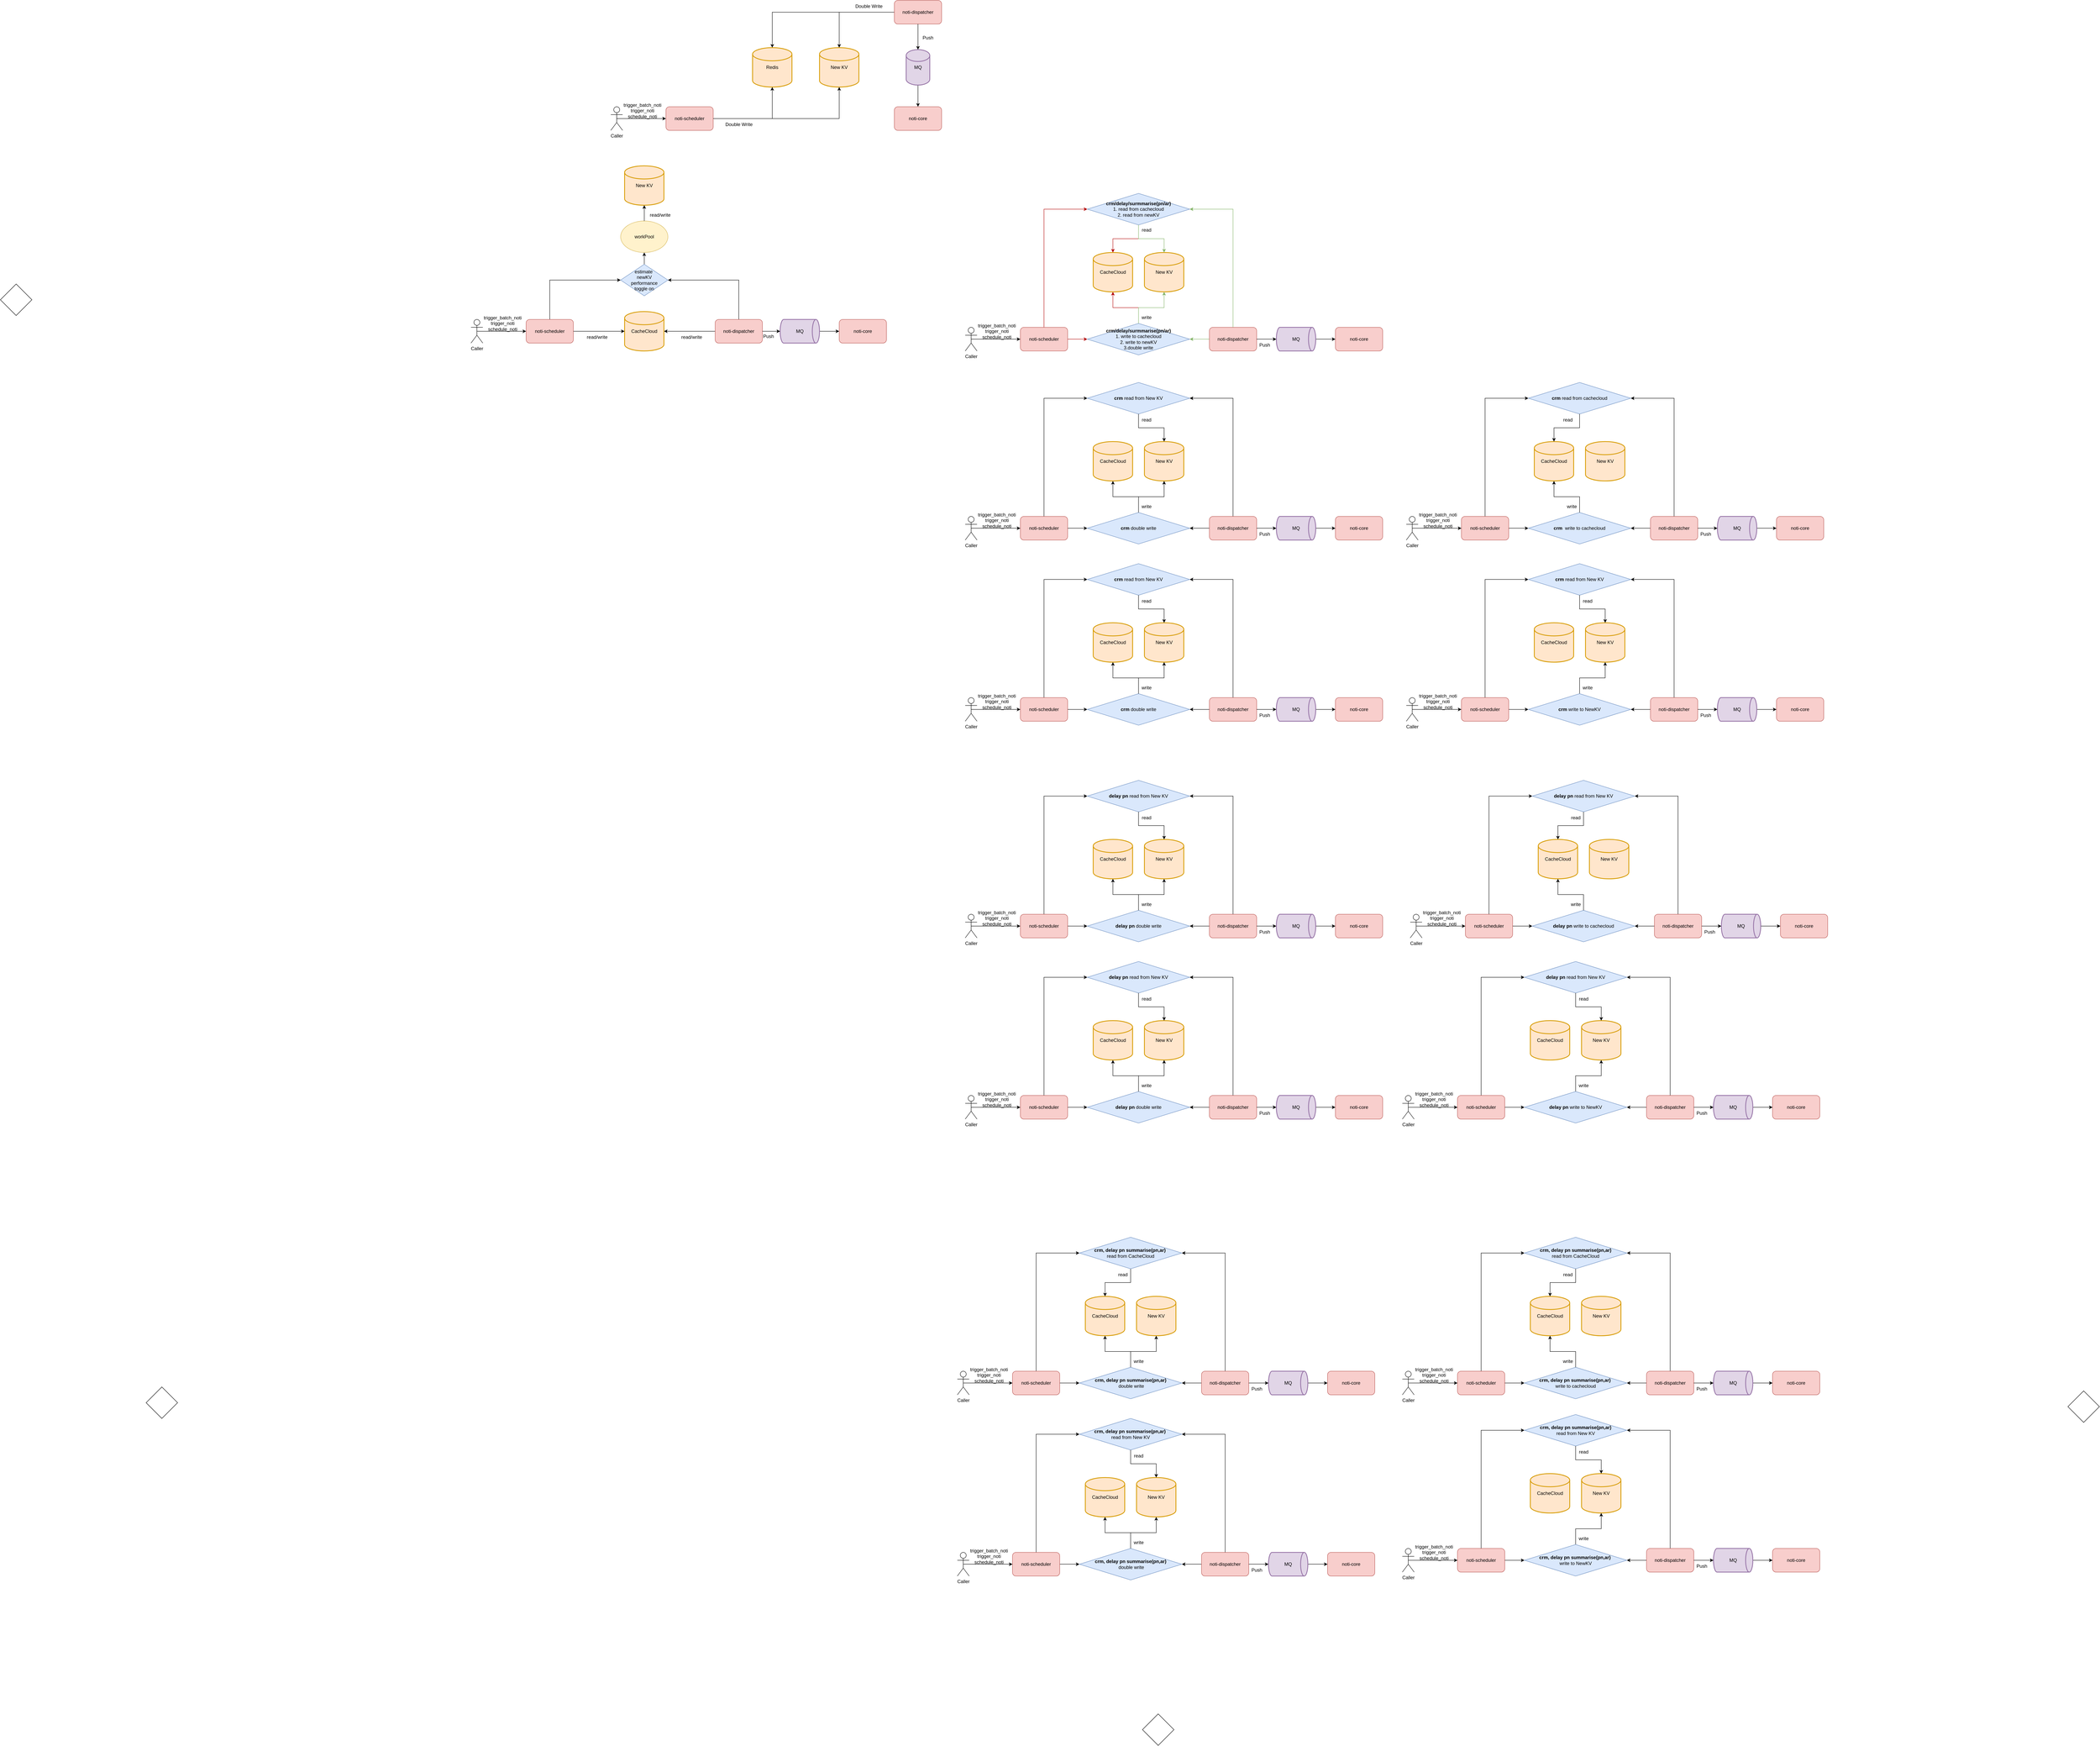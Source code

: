 <mxfile version="26.2.14">
  <diagram name="第 1 页" id="OWaDS2ANXYIOP-P9oz31">
    <mxGraphModel dx="4598" dy="779" grid="1" gridSize="10" guides="1" tooltips="1" connect="1" arrows="1" fold="1" page="1" pageScale="1" pageWidth="3300" pageHeight="4681" math="0" shadow="0">
      <root>
        <mxCell id="0" />
        <mxCell id="1" parent="0" />
        <mxCell id="2prRLdSNfImNbYrp3ROz-2" value="noti-scheduler" style="rounded=1;whiteSpace=wrap;html=1;fillColor=#f8cecc;strokeColor=#b85450;" parent="1" vertex="1">
          <mxGeometry x="600" y="370" width="120" height="60" as="geometry" />
        </mxCell>
        <mxCell id="2prRLdSNfImNbYrp3ROz-20" style="edgeStyle=orthogonalEdgeStyle;rounded=0;orthogonalLoop=1;jettySize=auto;html=1;exitX=0;exitY=0.5;exitDx=0;exitDy=0;" parent="1" source="2prRLdSNfImNbYrp3ROz-3" target="2prRLdSNfImNbYrp3ROz-12" edge="1">
          <mxGeometry relative="1" as="geometry" />
        </mxCell>
        <mxCell id="2prRLdSNfImNbYrp3ROz-21" style="edgeStyle=orthogonalEdgeStyle;rounded=0;orthogonalLoop=1;jettySize=auto;html=1;exitX=0;exitY=0.5;exitDx=0;exitDy=0;" parent="1" source="2prRLdSNfImNbYrp3ROz-3" target="2prRLdSNfImNbYrp3ROz-13" edge="1">
          <mxGeometry relative="1" as="geometry" />
        </mxCell>
        <mxCell id="2prRLdSNfImNbYrp3ROz-3" value="noti-dispatcher" style="rounded=1;whiteSpace=wrap;html=1;fillColor=#f8cecc;strokeColor=#b85450;" parent="1" vertex="1">
          <mxGeometry x="1180" y="100" width="120" height="60" as="geometry" />
        </mxCell>
        <mxCell id="2prRLdSNfImNbYrp3ROz-5" style="edgeStyle=orthogonalEdgeStyle;rounded=0;orthogonalLoop=1;jettySize=auto;html=1;exitX=0.5;exitY=0.5;exitDx=0;exitDy=0;exitPerimeter=0;entryX=0;entryY=0.5;entryDx=0;entryDy=0;" parent="1" source="2prRLdSNfImNbYrp3ROz-4" target="2prRLdSNfImNbYrp3ROz-2" edge="1">
          <mxGeometry relative="1" as="geometry" />
        </mxCell>
        <mxCell id="2prRLdSNfImNbYrp3ROz-4" value="Caller" style="shape=umlActor;verticalLabelPosition=bottom;verticalAlign=top;html=1;outlineConnect=0;" parent="1" vertex="1">
          <mxGeometry x="460" y="370" width="30" height="60" as="geometry" />
        </mxCell>
        <mxCell id="2prRLdSNfImNbYrp3ROz-12" value="Redis" style="strokeWidth=2;html=1;shape=mxgraph.flowchart.database;whiteSpace=wrap;fillColor=#ffe6cc;strokeColor=#d79b00;" parent="1" vertex="1">
          <mxGeometry x="820" y="220" width="100" height="100" as="geometry" />
        </mxCell>
        <mxCell id="2prRLdSNfImNbYrp3ROz-13" value="New KV" style="strokeWidth=2;html=1;shape=mxgraph.flowchart.database;whiteSpace=wrap;fillColor=#ffe6cc;strokeColor=#d79b00;" parent="1" vertex="1">
          <mxGeometry x="990" y="220" width="100" height="100" as="geometry" />
        </mxCell>
        <mxCell id="2prRLdSNfImNbYrp3ROz-14" style="edgeStyle=orthogonalEdgeStyle;rounded=0;orthogonalLoop=1;jettySize=auto;html=1;exitX=1;exitY=0.5;exitDx=0;exitDy=0;entryX=0.5;entryY=1;entryDx=0;entryDy=0;entryPerimeter=0;" parent="1" source="2prRLdSNfImNbYrp3ROz-2" target="2prRLdSNfImNbYrp3ROz-12" edge="1">
          <mxGeometry relative="1" as="geometry" />
        </mxCell>
        <mxCell id="2prRLdSNfImNbYrp3ROz-15" style="edgeStyle=orthogonalEdgeStyle;rounded=0;orthogonalLoop=1;jettySize=auto;html=1;exitX=1;exitY=0.5;exitDx=0;exitDy=0;entryX=0.5;entryY=1;entryDx=0;entryDy=0;entryPerimeter=0;" parent="1" source="2prRLdSNfImNbYrp3ROz-2" target="2prRLdSNfImNbYrp3ROz-13" edge="1">
          <mxGeometry relative="1" as="geometry" />
        </mxCell>
        <mxCell id="2prRLdSNfImNbYrp3ROz-22" value="Double Write" style="text;html=1;align=center;verticalAlign=middle;resizable=0;points=[];autosize=1;strokeColor=none;fillColor=none;" parent="1" vertex="1">
          <mxGeometry x="740" y="400" width="90" height="30" as="geometry" />
        </mxCell>
        <mxCell id="2prRLdSNfImNbYrp3ROz-23" value="Double Write" style="text;html=1;align=center;verticalAlign=middle;resizable=0;points=[];autosize=1;strokeColor=none;fillColor=none;" parent="1" vertex="1">
          <mxGeometry x="1070" y="100" width="90" height="30" as="geometry" />
        </mxCell>
        <mxCell id="2prRLdSNfImNbYrp3ROz-29" style="edgeStyle=orthogonalEdgeStyle;rounded=0;orthogonalLoop=1;jettySize=auto;html=1;exitX=0.5;exitY=1;exitDx=0;exitDy=0;exitPerimeter=0;entryX=0.5;entryY=0;entryDx=0;entryDy=0;" parent="1" source="2prRLdSNfImNbYrp3ROz-25" target="2prRLdSNfImNbYrp3ROz-28" edge="1">
          <mxGeometry relative="1" as="geometry" />
        </mxCell>
        <mxCell id="2prRLdSNfImNbYrp3ROz-25" value="MQ" style="strokeWidth=2;html=1;shape=mxgraph.flowchart.database;whiteSpace=wrap;fillColor=#e1d5e7;strokeColor=#9673a6;" parent="1" vertex="1">
          <mxGeometry x="1210" y="225" width="60" height="90" as="geometry" />
        </mxCell>
        <mxCell id="2prRLdSNfImNbYrp3ROz-26" style="edgeStyle=orthogonalEdgeStyle;rounded=0;orthogonalLoop=1;jettySize=auto;html=1;exitX=0.5;exitY=1;exitDx=0;exitDy=0;entryX=0.5;entryY=0;entryDx=0;entryDy=0;entryPerimeter=0;" parent="1" source="2prRLdSNfImNbYrp3ROz-3" target="2prRLdSNfImNbYrp3ROz-25" edge="1">
          <mxGeometry relative="1" as="geometry" />
        </mxCell>
        <mxCell id="2prRLdSNfImNbYrp3ROz-27" value="Push" style="text;html=1;align=center;verticalAlign=middle;resizable=0;points=[];autosize=1;strokeColor=none;fillColor=none;" parent="1" vertex="1">
          <mxGeometry x="1240" y="180" width="50" height="30" as="geometry" />
        </mxCell>
        <mxCell id="2prRLdSNfImNbYrp3ROz-28" value="noti-core" style="rounded=1;whiteSpace=wrap;html=1;fillColor=#f8cecc;strokeColor=#b85450;" parent="1" vertex="1">
          <mxGeometry x="1180" y="370" width="120" height="60" as="geometry" />
        </mxCell>
        <mxCell id="2prRLdSNfImNbYrp3ROz-30" value="trigger_batch_noti&lt;br&gt;trigger_noti&lt;div&gt;schedule_noti&lt;/div&gt;" style="text;html=1;align=center;verticalAlign=middle;resizable=0;points=[];autosize=1;strokeColor=none;fillColor=none;" parent="1" vertex="1">
          <mxGeometry x="480" y="350" width="120" height="60" as="geometry" />
        </mxCell>
        <mxCell id="MQf_xIWsjF90S9NtZXC0-38" style="edgeStyle=orthogonalEdgeStyle;rounded=0;orthogonalLoop=1;jettySize=auto;html=1;exitX=0.5;exitY=0;exitDx=0;exitDy=0;entryX=0;entryY=0.5;entryDx=0;entryDy=0;" parent="1" source="MQf_xIWsjF90S9NtZXC0-1" target="MQf_xIWsjF90S9NtZXC0-80" edge="1">
          <mxGeometry relative="1" as="geometry" />
        </mxCell>
        <mxCell id="MQf_xIWsjF90S9NtZXC0-1" value="noti-scheduler" style="rounded=1;whiteSpace=wrap;html=1;fillColor=#f8cecc;strokeColor=#b85450;" parent="1" vertex="1">
          <mxGeometry x="245" y="910" width="120" height="60" as="geometry" />
        </mxCell>
        <mxCell id="MQf_xIWsjF90S9NtZXC0-2" style="edgeStyle=orthogonalEdgeStyle;rounded=0;orthogonalLoop=1;jettySize=auto;html=1;exitX=0;exitY=0.5;exitDx=0;exitDy=0;" parent="1" source="MQf_xIWsjF90S9NtZXC0-4" target="MQf_xIWsjF90S9NtZXC0-7" edge="1">
          <mxGeometry relative="1" as="geometry" />
        </mxCell>
        <mxCell id="MQf_xIWsjF90S9NtZXC0-39" style="edgeStyle=orthogonalEdgeStyle;rounded=0;orthogonalLoop=1;jettySize=auto;html=1;exitX=0.5;exitY=0;exitDx=0;exitDy=0;entryX=1;entryY=0.5;entryDx=0;entryDy=0;" parent="1" source="MQf_xIWsjF90S9NtZXC0-4" target="MQf_xIWsjF90S9NtZXC0-80" edge="1">
          <mxGeometry relative="1" as="geometry" />
        </mxCell>
        <mxCell id="MQf_xIWsjF90S9NtZXC0-4" value="noti-dispatcher" style="rounded=1;whiteSpace=wrap;html=1;fillColor=#f8cecc;strokeColor=#b85450;" parent="1" vertex="1">
          <mxGeometry x="725" y="910" width="120" height="60" as="geometry" />
        </mxCell>
        <mxCell id="MQf_xIWsjF90S9NtZXC0-5" style="edgeStyle=orthogonalEdgeStyle;rounded=0;orthogonalLoop=1;jettySize=auto;html=1;exitX=0.5;exitY=0.5;exitDx=0;exitDy=0;exitPerimeter=0;entryX=0;entryY=0.5;entryDx=0;entryDy=0;" parent="1" source="MQf_xIWsjF90S9NtZXC0-6" target="MQf_xIWsjF90S9NtZXC0-1" edge="1">
          <mxGeometry relative="1" as="geometry" />
        </mxCell>
        <mxCell id="MQf_xIWsjF90S9NtZXC0-6" value="Caller" style="shape=umlActor;verticalLabelPosition=bottom;verticalAlign=top;html=1;outlineConnect=0;" parent="1" vertex="1">
          <mxGeometry x="105" y="910" width="30" height="60" as="geometry" />
        </mxCell>
        <mxCell id="MQf_xIWsjF90S9NtZXC0-7" value="CacheCloud" style="strokeWidth=2;html=1;shape=mxgraph.flowchart.database;whiteSpace=wrap;fillColor=#ffe6cc;strokeColor=#d79b00;" parent="1" vertex="1">
          <mxGeometry x="495" y="890" width="100" height="100" as="geometry" />
        </mxCell>
        <mxCell id="MQf_xIWsjF90S9NtZXC0-8" value="New KV" style="strokeWidth=2;html=1;shape=mxgraph.flowchart.database;whiteSpace=wrap;fillColor=#ffe6cc;strokeColor=#d79b00;" parent="1" vertex="1">
          <mxGeometry x="495" y="520" width="100" height="100" as="geometry" />
        </mxCell>
        <mxCell id="MQf_xIWsjF90S9NtZXC0-18" value="trigger_batch_noti&lt;br&gt;trigger_noti&lt;div&gt;schedule_noti&lt;/div&gt;" style="text;html=1;align=center;verticalAlign=middle;resizable=0;points=[];autosize=1;strokeColor=none;fillColor=none;" parent="1" vertex="1">
          <mxGeometry x="125" y="890" width="120" height="60" as="geometry" />
        </mxCell>
        <mxCell id="MQf_xIWsjF90S9NtZXC0-29" value="workPool" style="ellipse;whiteSpace=wrap;html=1;fillColor=#fff2cc;strokeColor=#d6b656;" parent="1" vertex="1">
          <mxGeometry x="485" y="660" width="120" height="80" as="geometry" />
        </mxCell>
        <mxCell id="MQf_xIWsjF90S9NtZXC0-31" style="edgeStyle=orthogonalEdgeStyle;rounded=0;orthogonalLoop=1;jettySize=auto;html=1;exitX=1;exitY=0.5;exitDx=0;exitDy=0;entryX=0;entryY=0.5;entryDx=0;entryDy=0;entryPerimeter=0;" parent="1" source="MQf_xIWsjF90S9NtZXC0-1" target="MQf_xIWsjF90S9NtZXC0-7" edge="1">
          <mxGeometry relative="1" as="geometry" />
        </mxCell>
        <mxCell id="MQf_xIWsjF90S9NtZXC0-36" style="edgeStyle=orthogonalEdgeStyle;rounded=0;orthogonalLoop=1;jettySize=auto;html=1;exitX=0.5;exitY=0;exitDx=0;exitDy=0;entryX=0.5;entryY=1;entryDx=0;entryDy=0;entryPerimeter=0;" parent="1" source="MQf_xIWsjF90S9NtZXC0-29" target="MQf_xIWsjF90S9NtZXC0-8" edge="1">
          <mxGeometry relative="1" as="geometry" />
        </mxCell>
        <mxCell id="MQf_xIWsjF90S9NtZXC0-42" value="noti-core" style="rounded=1;whiteSpace=wrap;html=1;fillColor=#f8cecc;strokeColor=#b85450;" parent="1" vertex="1">
          <mxGeometry x="1040" y="910" width="120" height="60" as="geometry" />
        </mxCell>
        <mxCell id="MQf_xIWsjF90S9NtZXC0-85" style="edgeStyle=orthogonalEdgeStyle;rounded=0;orthogonalLoop=1;jettySize=auto;html=1;exitX=1;exitY=0.5;exitDx=0;exitDy=0;entryX=0;entryY=0.5;entryDx=0;entryDy=0;fillColor=#e51400;strokeColor=#B20000;" parent="1" source="MQf_xIWsjF90S9NtZXC0-46" target="MQf_xIWsjF90S9NtZXC0-83" edge="1">
          <mxGeometry relative="1" as="geometry" />
        </mxCell>
        <mxCell id="MQf_xIWsjF90S9NtZXC0-91" style="edgeStyle=orthogonalEdgeStyle;rounded=0;orthogonalLoop=1;jettySize=auto;html=1;exitX=0.5;exitY=0;exitDx=0;exitDy=0;entryX=0;entryY=0.5;entryDx=0;entryDy=0;fillColor=#e51400;strokeColor=#B20000;" parent="1" source="MQf_xIWsjF90S9NtZXC0-46" target="MQf_xIWsjF90S9NtZXC0-84" edge="1">
          <mxGeometry relative="1" as="geometry" />
        </mxCell>
        <mxCell id="MQf_xIWsjF90S9NtZXC0-46" value="noti-scheduler" style="rounded=1;whiteSpace=wrap;html=1;fillColor=#f8cecc;strokeColor=#b85450;" parent="1" vertex="1">
          <mxGeometry x="1500" y="930" width="120" height="60" as="geometry" />
        </mxCell>
        <mxCell id="MQf_xIWsjF90S9NtZXC0-86" style="edgeStyle=orthogonalEdgeStyle;rounded=0;orthogonalLoop=1;jettySize=auto;html=1;exitX=0;exitY=0.5;exitDx=0;exitDy=0;entryX=1;entryY=0.5;entryDx=0;entryDy=0;fillColor=#d5e8d4;strokeColor=#82b366;" parent="1" source="MQf_xIWsjF90S9NtZXC0-49" target="MQf_xIWsjF90S9NtZXC0-83" edge="1">
          <mxGeometry relative="1" as="geometry" />
        </mxCell>
        <mxCell id="MQf_xIWsjF90S9NtZXC0-92" style="edgeStyle=orthogonalEdgeStyle;rounded=0;orthogonalLoop=1;jettySize=auto;html=1;exitX=0.5;exitY=0;exitDx=0;exitDy=0;entryX=1;entryY=0.5;entryDx=0;entryDy=0;fillColor=#d5e8d4;strokeColor=#82b366;" parent="1" source="MQf_xIWsjF90S9NtZXC0-49" target="MQf_xIWsjF90S9NtZXC0-84" edge="1">
          <mxGeometry relative="1" as="geometry" />
        </mxCell>
        <mxCell id="MQf_xIWsjF90S9NtZXC0-49" value="noti-dispatcher" style="rounded=1;whiteSpace=wrap;html=1;fillColor=#f8cecc;strokeColor=#b85450;" parent="1" vertex="1">
          <mxGeometry x="1980" y="930" width="120" height="60" as="geometry" />
        </mxCell>
        <mxCell id="MQf_xIWsjF90S9NtZXC0-50" style="edgeStyle=orthogonalEdgeStyle;rounded=0;orthogonalLoop=1;jettySize=auto;html=1;exitX=0.5;exitY=0.5;exitDx=0;exitDy=0;exitPerimeter=0;entryX=0;entryY=0.5;entryDx=0;entryDy=0;" parent="1" source="MQf_xIWsjF90S9NtZXC0-51" target="MQf_xIWsjF90S9NtZXC0-46" edge="1">
          <mxGeometry relative="1" as="geometry" />
        </mxCell>
        <mxCell id="MQf_xIWsjF90S9NtZXC0-51" value="Caller" style="shape=umlActor;verticalLabelPosition=bottom;verticalAlign=top;html=1;outlineConnect=0;" parent="1" vertex="1">
          <mxGeometry x="1360" y="930" width="30" height="60" as="geometry" />
        </mxCell>
        <mxCell id="MQf_xIWsjF90S9NtZXC0-52" value="CacheCloud" style="strokeWidth=2;html=1;shape=mxgraph.flowchart.database;whiteSpace=wrap;fillColor=#ffe6cc;strokeColor=#d79b00;" parent="1" vertex="1">
          <mxGeometry x="1685" y="740" width="100" height="100" as="geometry" />
        </mxCell>
        <mxCell id="MQf_xIWsjF90S9NtZXC0-53" value="New KV" style="strokeWidth=2;html=1;shape=mxgraph.flowchart.database;whiteSpace=wrap;fillColor=#ffe6cc;strokeColor=#d79b00;" parent="1" vertex="1">
          <mxGeometry x="1815" y="740" width="100" height="100" as="geometry" />
        </mxCell>
        <mxCell id="MQf_xIWsjF90S9NtZXC0-54" value="trigger_batch_noti&lt;br&gt;trigger_noti&lt;div&gt;schedule_noti&lt;/div&gt;" style="text;html=1;align=center;verticalAlign=middle;resizable=0;points=[];autosize=1;strokeColor=none;fillColor=none;" parent="1" vertex="1">
          <mxGeometry x="1380" y="910" width="120" height="60" as="geometry" />
        </mxCell>
        <mxCell id="MQf_xIWsjF90S9NtZXC0-72" value="read/write" style="text;html=1;align=center;verticalAlign=middle;resizable=0;points=[];autosize=1;strokeColor=none;fillColor=none;" parent="1" vertex="1">
          <mxGeometry x="385" y="940" width="80" height="30" as="geometry" />
        </mxCell>
        <mxCell id="MQf_xIWsjF90S9NtZXC0-73" value="read/write" style="text;html=1;align=center;verticalAlign=middle;resizable=0;points=[];autosize=1;strokeColor=none;fillColor=none;" parent="1" vertex="1">
          <mxGeometry x="625" y="940" width="80" height="30" as="geometry" />
        </mxCell>
        <mxCell id="MQf_xIWsjF90S9NtZXC0-74" value="read/write" style="text;html=1;align=center;verticalAlign=middle;resizable=0;points=[];autosize=1;strokeColor=none;fillColor=none;" parent="1" vertex="1">
          <mxGeometry x="545" y="630" width="80" height="30" as="geometry" />
        </mxCell>
        <mxCell id="MQf_xIWsjF90S9NtZXC0-81" style="edgeStyle=orthogonalEdgeStyle;rounded=0;orthogonalLoop=1;jettySize=auto;html=1;exitX=0.5;exitY=0;exitDx=0;exitDy=0;entryX=0.5;entryY=1;entryDx=0;entryDy=0;" parent="1" source="MQf_xIWsjF90S9NtZXC0-80" target="MQf_xIWsjF90S9NtZXC0-29" edge="1">
          <mxGeometry relative="1" as="geometry" />
        </mxCell>
        <mxCell id="MQf_xIWsjF90S9NtZXC0-80" value="estimate&amp;nbsp;&lt;br&gt;newKV&lt;br&gt;performance&lt;br&gt;toggle on" style="rhombus;whiteSpace=wrap;html=1;fillColor=#dae8fc;strokeColor=#6c8ebf;" parent="1" vertex="1">
          <mxGeometry x="485" y="770" width="120" height="80" as="geometry" />
        </mxCell>
        <mxCell id="MQf_xIWsjF90S9NtZXC0-83" value="&lt;b&gt;crm/delay/surmmarise(pn/ar)&lt;/b&gt;&lt;br&gt;1. write to cachecloud&lt;br&gt;2. write to newKV&lt;br&gt;3.double write" style="rhombus;whiteSpace=wrap;html=1;fillColor=#dae8fc;strokeColor=#6c8ebf;" parent="1" vertex="1">
          <mxGeometry x="1670" y="920" width="260" height="80" as="geometry" />
        </mxCell>
        <mxCell id="MQf_xIWsjF90S9NtZXC0-84" value="&lt;b&gt;crm/delay/surmmarise(pn/ar)&lt;/b&gt;&lt;br&gt;1. read from cachecloud&lt;br&gt;2. read from newKV" style="rhombus;whiteSpace=wrap;html=1;fillColor=#dae8fc;strokeColor=#6c8ebf;" parent="1" vertex="1">
          <mxGeometry x="1670" y="590" width="260" height="80" as="geometry" />
        </mxCell>
        <mxCell id="MQf_xIWsjF90S9NtZXC0-89" style="edgeStyle=orthogonalEdgeStyle;rounded=0;orthogonalLoop=1;jettySize=auto;html=1;exitX=0.5;exitY=0;exitDx=0;exitDy=0;entryX=0.5;entryY=1;entryDx=0;entryDy=0;entryPerimeter=0;fillColor=#e51400;strokeColor=#B20000;" parent="1" source="MQf_xIWsjF90S9NtZXC0-83" target="MQf_xIWsjF90S9NtZXC0-52" edge="1">
          <mxGeometry relative="1" as="geometry" />
        </mxCell>
        <mxCell id="MQf_xIWsjF90S9NtZXC0-90" style="edgeStyle=orthogonalEdgeStyle;rounded=0;orthogonalLoop=1;jettySize=auto;html=1;exitX=0.5;exitY=0;exitDx=0;exitDy=0;entryX=0.5;entryY=1;entryDx=0;entryDy=0;entryPerimeter=0;fillColor=#d5e8d4;strokeColor=#82b366;" parent="1" source="MQf_xIWsjF90S9NtZXC0-83" target="MQf_xIWsjF90S9NtZXC0-53" edge="1">
          <mxGeometry relative="1" as="geometry" />
        </mxCell>
        <mxCell id="MQf_xIWsjF90S9NtZXC0-93" style="edgeStyle=orthogonalEdgeStyle;rounded=0;orthogonalLoop=1;jettySize=auto;html=1;exitX=0.5;exitY=1;exitDx=0;exitDy=0;entryX=0.5;entryY=0;entryDx=0;entryDy=0;entryPerimeter=0;fillColor=#e51400;strokeColor=#B20000;" parent="1" source="MQf_xIWsjF90S9NtZXC0-84" target="MQf_xIWsjF90S9NtZXC0-52" edge="1">
          <mxGeometry relative="1" as="geometry" />
        </mxCell>
        <mxCell id="MQf_xIWsjF90S9NtZXC0-94" style="edgeStyle=orthogonalEdgeStyle;rounded=0;orthogonalLoop=1;jettySize=auto;html=1;exitX=0.5;exitY=1;exitDx=0;exitDy=0;entryX=0.5;entryY=0;entryDx=0;entryDy=0;entryPerimeter=0;fillColor=#d5e8d4;strokeColor=#82b366;" parent="1" source="MQf_xIWsjF90S9NtZXC0-84" target="MQf_xIWsjF90S9NtZXC0-53" edge="1">
          <mxGeometry relative="1" as="geometry" />
        </mxCell>
        <mxCell id="MQf_xIWsjF90S9NtZXC0-97" value="read" style="text;html=1;align=center;verticalAlign=middle;resizable=0;points=[];autosize=1;strokeColor=none;fillColor=none;" parent="1" vertex="1">
          <mxGeometry x="1795" y="668" width="50" height="30" as="geometry" />
        </mxCell>
        <mxCell id="MQf_xIWsjF90S9NtZXC0-98" value="write" style="text;html=1;align=center;verticalAlign=middle;resizable=0;points=[];autosize=1;strokeColor=none;fillColor=none;" parent="1" vertex="1">
          <mxGeometry x="1795" y="890" width="50" height="30" as="geometry" />
        </mxCell>
        <mxCell id="MQf_xIWsjF90S9NtZXC0-99" value="" style="rhombus;whiteSpace=wrap;html=1;" parent="1" vertex="1">
          <mxGeometry x="-1090" y="820" width="80" height="80" as="geometry" />
        </mxCell>
        <mxCell id="MQf_xIWsjF90S9NtZXC0-100" value="" style="rhombus;whiteSpace=wrap;html=1;" parent="1" vertex="1">
          <mxGeometry x="-720" y="3620" width="80" height="80" as="geometry" />
        </mxCell>
        <mxCell id="MQf_xIWsjF90S9NtZXC0-102" style="edgeStyle=orthogonalEdgeStyle;rounded=0;orthogonalLoop=1;jettySize=auto;html=1;exitX=1;exitY=0.5;exitDx=0;exitDy=0;exitPerimeter=0;entryX=0;entryY=0.5;entryDx=0;entryDy=0;" parent="1" source="MQf_xIWsjF90S9NtZXC0-101" target="MQf_xIWsjF90S9NtZXC0-42" edge="1">
          <mxGeometry relative="1" as="geometry" />
        </mxCell>
        <mxCell id="MQf_xIWsjF90S9NtZXC0-101" value="MQ" style="strokeWidth=2;html=1;shape=mxgraph.flowchart.direct_data;whiteSpace=wrap;fillColor=#e1d5e7;strokeColor=#9673a6;" parent="1" vertex="1">
          <mxGeometry x="890" y="910" width="100" height="60" as="geometry" />
        </mxCell>
        <mxCell id="MQf_xIWsjF90S9NtZXC0-103" style="edgeStyle=orthogonalEdgeStyle;rounded=0;orthogonalLoop=1;jettySize=auto;html=1;exitX=1;exitY=0.5;exitDx=0;exitDy=0;entryX=0;entryY=0.5;entryDx=0;entryDy=0;entryPerimeter=0;" parent="1" source="MQf_xIWsjF90S9NtZXC0-4" target="MQf_xIWsjF90S9NtZXC0-101" edge="1">
          <mxGeometry relative="1" as="geometry" />
        </mxCell>
        <mxCell id="MQf_xIWsjF90S9NtZXC0-104" value="Push" style="text;html=1;align=center;verticalAlign=middle;resizable=0;points=[];autosize=1;strokeColor=none;fillColor=none;" parent="1" vertex="1">
          <mxGeometry x="835" y="938" width="50" height="30" as="geometry" />
        </mxCell>
        <mxCell id="MQf_xIWsjF90S9NtZXC0-106" value="noti-core" style="rounded=1;whiteSpace=wrap;html=1;fillColor=#f8cecc;strokeColor=#b85450;" parent="1" vertex="1">
          <mxGeometry x="2300" y="930" width="120" height="60" as="geometry" />
        </mxCell>
        <mxCell id="MQf_xIWsjF90S9NtZXC0-107" style="edgeStyle=orthogonalEdgeStyle;rounded=0;orthogonalLoop=1;jettySize=auto;html=1;exitX=1;exitY=0.5;exitDx=0;exitDy=0;exitPerimeter=0;entryX=0;entryY=0.5;entryDx=0;entryDy=0;" parent="1" source="MQf_xIWsjF90S9NtZXC0-108" target="MQf_xIWsjF90S9NtZXC0-106" edge="1">
          <mxGeometry relative="1" as="geometry" />
        </mxCell>
        <mxCell id="MQf_xIWsjF90S9NtZXC0-108" value="MQ" style="strokeWidth=2;html=1;shape=mxgraph.flowchart.direct_data;whiteSpace=wrap;fillColor=#e1d5e7;strokeColor=#9673a6;" parent="1" vertex="1">
          <mxGeometry x="2150" y="930" width="100" height="60" as="geometry" />
        </mxCell>
        <mxCell id="MQf_xIWsjF90S9NtZXC0-109" style="edgeStyle=orthogonalEdgeStyle;rounded=0;orthogonalLoop=1;jettySize=auto;html=1;exitX=1;exitY=0.5;exitDx=0;exitDy=0;entryX=0;entryY=0.5;entryDx=0;entryDy=0;entryPerimeter=0;" parent="1" source="MQf_xIWsjF90S9NtZXC0-49" target="MQf_xIWsjF90S9NtZXC0-108" edge="1">
          <mxGeometry relative="1" as="geometry" />
        </mxCell>
        <mxCell id="MQf_xIWsjF90S9NtZXC0-110" value="Push" style="text;html=1;align=center;verticalAlign=middle;resizable=0;points=[];autosize=1;strokeColor=none;fillColor=none;" parent="1" vertex="1">
          <mxGeometry x="2095" y="960" width="50" height="30" as="geometry" />
        </mxCell>
        <mxCell id="MQf_xIWsjF90S9NtZXC0-111" style="edgeStyle=orthogonalEdgeStyle;rounded=0;orthogonalLoop=1;jettySize=auto;html=1;exitX=1;exitY=0.5;exitDx=0;exitDy=0;entryX=0;entryY=0.5;entryDx=0;entryDy=0;" parent="1" source="MQf_xIWsjF90S9NtZXC0-113" target="MQf_xIWsjF90S9NtZXC0-122" edge="1">
          <mxGeometry relative="1" as="geometry" />
        </mxCell>
        <mxCell id="MQf_xIWsjF90S9NtZXC0-112" style="edgeStyle=orthogonalEdgeStyle;rounded=0;orthogonalLoop=1;jettySize=auto;html=1;exitX=0.5;exitY=0;exitDx=0;exitDy=0;entryX=0;entryY=0.5;entryDx=0;entryDy=0;" parent="1" source="MQf_xIWsjF90S9NtZXC0-113" target="MQf_xIWsjF90S9NtZXC0-123" edge="1">
          <mxGeometry relative="1" as="geometry" />
        </mxCell>
        <mxCell id="MQf_xIWsjF90S9NtZXC0-113" value="noti-scheduler" style="rounded=1;whiteSpace=wrap;html=1;fillColor=#f8cecc;strokeColor=#b85450;" parent="1" vertex="1">
          <mxGeometry x="1500" y="1410" width="120" height="60" as="geometry" />
        </mxCell>
        <mxCell id="MQf_xIWsjF90S9NtZXC0-114" style="edgeStyle=orthogonalEdgeStyle;rounded=0;orthogonalLoop=1;jettySize=auto;html=1;exitX=0;exitY=0.5;exitDx=0;exitDy=0;entryX=1;entryY=0.5;entryDx=0;entryDy=0;" parent="1" source="MQf_xIWsjF90S9NtZXC0-116" target="MQf_xIWsjF90S9NtZXC0-122" edge="1">
          <mxGeometry relative="1" as="geometry" />
        </mxCell>
        <mxCell id="MQf_xIWsjF90S9NtZXC0-115" style="edgeStyle=orthogonalEdgeStyle;rounded=0;orthogonalLoop=1;jettySize=auto;html=1;exitX=0.5;exitY=0;exitDx=0;exitDy=0;entryX=1;entryY=0.5;entryDx=0;entryDy=0;" parent="1" source="MQf_xIWsjF90S9NtZXC0-116" target="MQf_xIWsjF90S9NtZXC0-123" edge="1">
          <mxGeometry relative="1" as="geometry" />
        </mxCell>
        <mxCell id="MQf_xIWsjF90S9NtZXC0-116" value="noti-dispatcher" style="rounded=1;whiteSpace=wrap;html=1;fillColor=#f8cecc;strokeColor=#b85450;" parent="1" vertex="1">
          <mxGeometry x="1980" y="1410" width="120" height="60" as="geometry" />
        </mxCell>
        <mxCell id="MQf_xIWsjF90S9NtZXC0-117" style="edgeStyle=orthogonalEdgeStyle;rounded=0;orthogonalLoop=1;jettySize=auto;html=1;exitX=0.5;exitY=0.5;exitDx=0;exitDy=0;exitPerimeter=0;entryX=0;entryY=0.5;entryDx=0;entryDy=0;" parent="1" source="MQf_xIWsjF90S9NtZXC0-118" target="MQf_xIWsjF90S9NtZXC0-113" edge="1">
          <mxGeometry relative="1" as="geometry" />
        </mxCell>
        <mxCell id="MQf_xIWsjF90S9NtZXC0-118" value="Caller" style="shape=umlActor;verticalLabelPosition=bottom;verticalAlign=top;html=1;outlineConnect=0;" parent="1" vertex="1">
          <mxGeometry x="1360" y="1410" width="30" height="60" as="geometry" />
        </mxCell>
        <mxCell id="MQf_xIWsjF90S9NtZXC0-119" value="CacheCloud" style="strokeWidth=2;html=1;shape=mxgraph.flowchart.database;whiteSpace=wrap;fillColor=#ffe6cc;strokeColor=#d79b00;" parent="1" vertex="1">
          <mxGeometry x="1685" y="1220" width="100" height="100" as="geometry" />
        </mxCell>
        <mxCell id="MQf_xIWsjF90S9NtZXC0-120" value="New KV" style="strokeWidth=2;html=1;shape=mxgraph.flowchart.database;whiteSpace=wrap;fillColor=#ffe6cc;strokeColor=#d79b00;" parent="1" vertex="1">
          <mxGeometry x="1815" y="1220" width="100" height="100" as="geometry" />
        </mxCell>
        <mxCell id="MQf_xIWsjF90S9NtZXC0-121" value="trigger_batch_noti&lt;br&gt;trigger_noti&lt;div&gt;schedule_noti&lt;/div&gt;" style="text;html=1;align=center;verticalAlign=middle;resizable=0;points=[];autosize=1;strokeColor=none;fillColor=none;" parent="1" vertex="1">
          <mxGeometry x="1380" y="1390" width="120" height="60" as="geometry" />
        </mxCell>
        <mxCell id="MQf_xIWsjF90S9NtZXC0-136" style="edgeStyle=orthogonalEdgeStyle;rounded=0;orthogonalLoop=1;jettySize=auto;html=1;exitX=0.5;exitY=0;exitDx=0;exitDy=0;" parent="1" source="MQf_xIWsjF90S9NtZXC0-122" target="MQf_xIWsjF90S9NtZXC0-120" edge="1">
          <mxGeometry relative="1" as="geometry" />
        </mxCell>
        <mxCell id="MQf_xIWsjF90S9NtZXC0-122" value="&lt;b&gt;crm&lt;/b&gt; double write" style="rhombus;whiteSpace=wrap;html=1;fillColor=#dae8fc;strokeColor=#6c8ebf;" parent="1" vertex="1">
          <mxGeometry x="1670" y="1400" width="260" height="80" as="geometry" />
        </mxCell>
        <mxCell id="MQf_xIWsjF90S9NtZXC0-123" value="&lt;b&gt;crm&lt;/b&gt; read from New KV" style="rhombus;whiteSpace=wrap;html=1;fillColor=#dae8fc;strokeColor=#6c8ebf;" parent="1" vertex="1">
          <mxGeometry x="1670" y="1070" width="260" height="80" as="geometry" />
        </mxCell>
        <mxCell id="MQf_xIWsjF90S9NtZXC0-128" value="read" style="text;html=1;align=center;verticalAlign=middle;resizable=0;points=[];autosize=1;strokeColor=none;fillColor=none;" parent="1" vertex="1">
          <mxGeometry x="1795" y="1150" width="50" height="30" as="geometry" />
        </mxCell>
        <mxCell id="MQf_xIWsjF90S9NtZXC0-129" value="write" style="text;html=1;align=center;verticalAlign=middle;resizable=0;points=[];autosize=1;strokeColor=none;fillColor=none;" parent="1" vertex="1">
          <mxGeometry x="1795" y="1370" width="50" height="30" as="geometry" />
        </mxCell>
        <mxCell id="MQf_xIWsjF90S9NtZXC0-130" value="noti-core" style="rounded=1;whiteSpace=wrap;html=1;fillColor=#f8cecc;strokeColor=#b85450;" parent="1" vertex="1">
          <mxGeometry x="2300" y="1410" width="120" height="60" as="geometry" />
        </mxCell>
        <mxCell id="MQf_xIWsjF90S9NtZXC0-131" style="edgeStyle=orthogonalEdgeStyle;rounded=0;orthogonalLoop=1;jettySize=auto;html=1;exitX=1;exitY=0.5;exitDx=0;exitDy=0;exitPerimeter=0;entryX=0;entryY=0.5;entryDx=0;entryDy=0;" parent="1" source="MQf_xIWsjF90S9NtZXC0-132" target="MQf_xIWsjF90S9NtZXC0-130" edge="1">
          <mxGeometry relative="1" as="geometry" />
        </mxCell>
        <mxCell id="MQf_xIWsjF90S9NtZXC0-132" value="MQ" style="strokeWidth=2;html=1;shape=mxgraph.flowchart.direct_data;whiteSpace=wrap;fillColor=#e1d5e7;strokeColor=#9673a6;" parent="1" vertex="1">
          <mxGeometry x="2150" y="1410" width="100" height="60" as="geometry" />
        </mxCell>
        <mxCell id="MQf_xIWsjF90S9NtZXC0-133" style="edgeStyle=orthogonalEdgeStyle;rounded=0;orthogonalLoop=1;jettySize=auto;html=1;exitX=1;exitY=0.5;exitDx=0;exitDy=0;entryX=0;entryY=0.5;entryDx=0;entryDy=0;entryPerimeter=0;" parent="1" source="MQf_xIWsjF90S9NtZXC0-116" target="MQf_xIWsjF90S9NtZXC0-132" edge="1">
          <mxGeometry relative="1" as="geometry" />
        </mxCell>
        <mxCell id="MQf_xIWsjF90S9NtZXC0-134" value="Push" style="text;html=1;align=center;verticalAlign=middle;resizable=0;points=[];autosize=1;strokeColor=none;fillColor=none;" parent="1" vertex="1">
          <mxGeometry x="2095" y="1440" width="50" height="30" as="geometry" />
        </mxCell>
        <mxCell id="MQf_xIWsjF90S9NtZXC0-135" style="edgeStyle=orthogonalEdgeStyle;rounded=0;orthogonalLoop=1;jettySize=auto;html=1;exitX=0.5;exitY=0;exitDx=0;exitDy=0;entryX=0.5;entryY=1;entryDx=0;entryDy=0;entryPerimeter=0;" parent="1" source="MQf_xIWsjF90S9NtZXC0-122" target="MQf_xIWsjF90S9NtZXC0-119" edge="1">
          <mxGeometry relative="1" as="geometry" />
        </mxCell>
        <mxCell id="MQf_xIWsjF90S9NtZXC0-137" style="edgeStyle=orthogonalEdgeStyle;rounded=0;orthogonalLoop=1;jettySize=auto;html=1;exitX=0.5;exitY=1;exitDx=0;exitDy=0;entryX=0.5;entryY=0;entryDx=0;entryDy=0;entryPerimeter=0;" parent="1" source="MQf_xIWsjF90S9NtZXC0-123" target="MQf_xIWsjF90S9NtZXC0-120" edge="1">
          <mxGeometry relative="1" as="geometry" />
        </mxCell>
        <mxCell id="MQf_xIWsjF90S9NtZXC0-138" style="edgeStyle=orthogonalEdgeStyle;rounded=0;orthogonalLoop=1;jettySize=auto;html=1;exitX=1;exitY=0.5;exitDx=0;exitDy=0;entryX=0;entryY=0.5;entryDx=0;entryDy=0;" parent="1" source="MQf_xIWsjF90S9NtZXC0-140" target="MQf_xIWsjF90S9NtZXC0-150" edge="1">
          <mxGeometry relative="1" as="geometry" />
        </mxCell>
        <mxCell id="MQf_xIWsjF90S9NtZXC0-139" style="edgeStyle=orthogonalEdgeStyle;rounded=0;orthogonalLoop=1;jettySize=auto;html=1;exitX=0.5;exitY=0;exitDx=0;exitDy=0;entryX=0;entryY=0.5;entryDx=0;entryDy=0;" parent="1" source="MQf_xIWsjF90S9NtZXC0-140" target="MQf_xIWsjF90S9NtZXC0-151" edge="1">
          <mxGeometry relative="1" as="geometry" />
        </mxCell>
        <mxCell id="MQf_xIWsjF90S9NtZXC0-140" value="noti-scheduler" style="rounded=1;whiteSpace=wrap;html=1;fillColor=#f8cecc;strokeColor=#b85450;" parent="1" vertex="1">
          <mxGeometry x="1500" y="1870" width="120" height="60" as="geometry" />
        </mxCell>
        <mxCell id="MQf_xIWsjF90S9NtZXC0-141" style="edgeStyle=orthogonalEdgeStyle;rounded=0;orthogonalLoop=1;jettySize=auto;html=1;exitX=0;exitY=0.5;exitDx=0;exitDy=0;entryX=1;entryY=0.5;entryDx=0;entryDy=0;" parent="1" source="MQf_xIWsjF90S9NtZXC0-143" target="MQf_xIWsjF90S9NtZXC0-150" edge="1">
          <mxGeometry relative="1" as="geometry" />
        </mxCell>
        <mxCell id="MQf_xIWsjF90S9NtZXC0-142" style="edgeStyle=orthogonalEdgeStyle;rounded=0;orthogonalLoop=1;jettySize=auto;html=1;exitX=0.5;exitY=0;exitDx=0;exitDy=0;entryX=1;entryY=0.5;entryDx=0;entryDy=0;" parent="1" source="MQf_xIWsjF90S9NtZXC0-143" target="MQf_xIWsjF90S9NtZXC0-151" edge="1">
          <mxGeometry relative="1" as="geometry" />
        </mxCell>
        <mxCell id="MQf_xIWsjF90S9NtZXC0-143" value="noti-dispatcher" style="rounded=1;whiteSpace=wrap;html=1;fillColor=#f8cecc;strokeColor=#b85450;" parent="1" vertex="1">
          <mxGeometry x="1980" y="1870" width="120" height="60" as="geometry" />
        </mxCell>
        <mxCell id="MQf_xIWsjF90S9NtZXC0-144" style="edgeStyle=orthogonalEdgeStyle;rounded=0;orthogonalLoop=1;jettySize=auto;html=1;exitX=0.5;exitY=0.5;exitDx=0;exitDy=0;exitPerimeter=0;entryX=0;entryY=0.5;entryDx=0;entryDy=0;" parent="1" source="MQf_xIWsjF90S9NtZXC0-145" target="MQf_xIWsjF90S9NtZXC0-140" edge="1">
          <mxGeometry relative="1" as="geometry" />
        </mxCell>
        <mxCell id="MQf_xIWsjF90S9NtZXC0-145" value="Caller" style="shape=umlActor;verticalLabelPosition=bottom;verticalAlign=top;html=1;outlineConnect=0;" parent="1" vertex="1">
          <mxGeometry x="1360" y="1870" width="30" height="60" as="geometry" />
        </mxCell>
        <mxCell id="MQf_xIWsjF90S9NtZXC0-146" value="CacheCloud" style="strokeWidth=2;html=1;shape=mxgraph.flowchart.database;whiteSpace=wrap;fillColor=#ffe6cc;strokeColor=#d79b00;" parent="1" vertex="1">
          <mxGeometry x="1685" y="1680" width="100" height="100" as="geometry" />
        </mxCell>
        <mxCell id="MQf_xIWsjF90S9NtZXC0-147" value="New KV" style="strokeWidth=2;html=1;shape=mxgraph.flowchart.database;whiteSpace=wrap;fillColor=#ffe6cc;strokeColor=#d79b00;" parent="1" vertex="1">
          <mxGeometry x="1815" y="1680" width="100" height="100" as="geometry" />
        </mxCell>
        <mxCell id="MQf_xIWsjF90S9NtZXC0-148" value="trigger_batch_noti&lt;br&gt;trigger_noti&lt;div&gt;schedule_noti&lt;/div&gt;" style="text;html=1;align=center;verticalAlign=middle;resizable=0;points=[];autosize=1;strokeColor=none;fillColor=none;" parent="1" vertex="1">
          <mxGeometry x="1380" y="1850" width="120" height="60" as="geometry" />
        </mxCell>
        <mxCell id="MQf_xIWsjF90S9NtZXC0-149" style="edgeStyle=orthogonalEdgeStyle;rounded=0;orthogonalLoop=1;jettySize=auto;html=1;exitX=0.5;exitY=0;exitDx=0;exitDy=0;" parent="1" source="MQf_xIWsjF90S9NtZXC0-150" target="MQf_xIWsjF90S9NtZXC0-147" edge="1">
          <mxGeometry relative="1" as="geometry" />
        </mxCell>
        <mxCell id="MQf_xIWsjF90S9NtZXC0-150" value="&lt;b&gt;crm&lt;/b&gt;&amp;nbsp;double write" style="rhombus;whiteSpace=wrap;html=1;fillColor=#dae8fc;strokeColor=#6c8ebf;" parent="1" vertex="1">
          <mxGeometry x="1670" y="1860" width="260" height="80" as="geometry" />
        </mxCell>
        <mxCell id="MQf_xIWsjF90S9NtZXC0-151" value="&lt;b&gt;crm&lt;/b&gt; read from New KV" style="rhombus;whiteSpace=wrap;html=1;fillColor=#dae8fc;strokeColor=#6c8ebf;" parent="1" vertex="1">
          <mxGeometry x="1670" y="1530" width="260" height="80" as="geometry" />
        </mxCell>
        <mxCell id="MQf_xIWsjF90S9NtZXC0-152" value="read" style="text;html=1;align=center;verticalAlign=middle;resizable=0;points=[];autosize=1;strokeColor=none;fillColor=none;" parent="1" vertex="1">
          <mxGeometry x="1795" y="1610" width="50" height="30" as="geometry" />
        </mxCell>
        <mxCell id="MQf_xIWsjF90S9NtZXC0-153" value="write" style="text;html=1;align=center;verticalAlign=middle;resizable=0;points=[];autosize=1;strokeColor=none;fillColor=none;" parent="1" vertex="1">
          <mxGeometry x="1795" y="1830" width="50" height="30" as="geometry" />
        </mxCell>
        <mxCell id="MQf_xIWsjF90S9NtZXC0-154" value="noti-core" style="rounded=1;whiteSpace=wrap;html=1;fillColor=#f8cecc;strokeColor=#b85450;" parent="1" vertex="1">
          <mxGeometry x="2300" y="1870" width="120" height="60" as="geometry" />
        </mxCell>
        <mxCell id="MQf_xIWsjF90S9NtZXC0-155" style="edgeStyle=orthogonalEdgeStyle;rounded=0;orthogonalLoop=1;jettySize=auto;html=1;exitX=1;exitY=0.5;exitDx=0;exitDy=0;exitPerimeter=0;entryX=0;entryY=0.5;entryDx=0;entryDy=0;" parent="1" source="MQf_xIWsjF90S9NtZXC0-156" target="MQf_xIWsjF90S9NtZXC0-154" edge="1">
          <mxGeometry relative="1" as="geometry" />
        </mxCell>
        <mxCell id="MQf_xIWsjF90S9NtZXC0-156" value="MQ" style="strokeWidth=2;html=1;shape=mxgraph.flowchart.direct_data;whiteSpace=wrap;fillColor=#e1d5e7;strokeColor=#9673a6;" parent="1" vertex="1">
          <mxGeometry x="2150" y="1870" width="100" height="60" as="geometry" />
        </mxCell>
        <mxCell id="MQf_xIWsjF90S9NtZXC0-157" style="edgeStyle=orthogonalEdgeStyle;rounded=0;orthogonalLoop=1;jettySize=auto;html=1;exitX=1;exitY=0.5;exitDx=0;exitDy=0;entryX=0;entryY=0.5;entryDx=0;entryDy=0;entryPerimeter=0;" parent="1" source="MQf_xIWsjF90S9NtZXC0-143" target="MQf_xIWsjF90S9NtZXC0-156" edge="1">
          <mxGeometry relative="1" as="geometry" />
        </mxCell>
        <mxCell id="MQf_xIWsjF90S9NtZXC0-158" value="Push" style="text;html=1;align=center;verticalAlign=middle;resizable=0;points=[];autosize=1;strokeColor=none;fillColor=none;" parent="1" vertex="1">
          <mxGeometry x="2095" y="1900" width="50" height="30" as="geometry" />
        </mxCell>
        <mxCell id="MQf_xIWsjF90S9NtZXC0-160" style="edgeStyle=orthogonalEdgeStyle;rounded=0;orthogonalLoop=1;jettySize=auto;html=1;exitX=0.5;exitY=1;exitDx=0;exitDy=0;entryX=0.5;entryY=0;entryDx=0;entryDy=0;entryPerimeter=0;" parent="1" source="MQf_xIWsjF90S9NtZXC0-151" target="MQf_xIWsjF90S9NtZXC0-147" edge="1">
          <mxGeometry relative="1" as="geometry" />
        </mxCell>
        <mxCell id="MQf_xIWsjF90S9NtZXC0-161" style="edgeStyle=orthogonalEdgeStyle;rounded=0;orthogonalLoop=1;jettySize=auto;html=1;exitX=1;exitY=0.5;exitDx=0;exitDy=0;entryX=0;entryY=0.5;entryDx=0;entryDy=0;" parent="1" source="MQf_xIWsjF90S9NtZXC0-163" target="MQf_xIWsjF90S9NtZXC0-173" edge="1">
          <mxGeometry relative="1" as="geometry" />
        </mxCell>
        <mxCell id="MQf_xIWsjF90S9NtZXC0-162" style="edgeStyle=orthogonalEdgeStyle;rounded=0;orthogonalLoop=1;jettySize=auto;html=1;exitX=0.5;exitY=0;exitDx=0;exitDy=0;entryX=0;entryY=0.5;entryDx=0;entryDy=0;" parent="1" source="MQf_xIWsjF90S9NtZXC0-163" target="MQf_xIWsjF90S9NtZXC0-174" edge="1">
          <mxGeometry relative="1" as="geometry" />
        </mxCell>
        <mxCell id="MQf_xIWsjF90S9NtZXC0-163" value="noti-scheduler" style="rounded=1;whiteSpace=wrap;html=1;fillColor=#f8cecc;strokeColor=#b85450;" parent="1" vertex="1">
          <mxGeometry x="1500" y="2420" width="120" height="60" as="geometry" />
        </mxCell>
        <mxCell id="MQf_xIWsjF90S9NtZXC0-164" style="edgeStyle=orthogonalEdgeStyle;rounded=0;orthogonalLoop=1;jettySize=auto;html=1;exitX=0;exitY=0.5;exitDx=0;exitDy=0;entryX=1;entryY=0.5;entryDx=0;entryDy=0;" parent="1" source="MQf_xIWsjF90S9NtZXC0-166" target="MQf_xIWsjF90S9NtZXC0-173" edge="1">
          <mxGeometry relative="1" as="geometry" />
        </mxCell>
        <mxCell id="MQf_xIWsjF90S9NtZXC0-165" style="edgeStyle=orthogonalEdgeStyle;rounded=0;orthogonalLoop=1;jettySize=auto;html=1;exitX=0.5;exitY=0;exitDx=0;exitDy=0;entryX=1;entryY=0.5;entryDx=0;entryDy=0;" parent="1" source="MQf_xIWsjF90S9NtZXC0-166" target="MQf_xIWsjF90S9NtZXC0-174" edge="1">
          <mxGeometry relative="1" as="geometry" />
        </mxCell>
        <mxCell id="MQf_xIWsjF90S9NtZXC0-166" value="noti-dispatcher" style="rounded=1;whiteSpace=wrap;html=1;fillColor=#f8cecc;strokeColor=#b85450;" parent="1" vertex="1">
          <mxGeometry x="1980" y="2420" width="120" height="60" as="geometry" />
        </mxCell>
        <mxCell id="MQf_xIWsjF90S9NtZXC0-167" style="edgeStyle=orthogonalEdgeStyle;rounded=0;orthogonalLoop=1;jettySize=auto;html=1;exitX=0.5;exitY=0.5;exitDx=0;exitDy=0;exitPerimeter=0;entryX=0;entryY=0.5;entryDx=0;entryDy=0;" parent="1" source="MQf_xIWsjF90S9NtZXC0-168" target="MQf_xIWsjF90S9NtZXC0-163" edge="1">
          <mxGeometry relative="1" as="geometry" />
        </mxCell>
        <mxCell id="MQf_xIWsjF90S9NtZXC0-168" value="Caller" style="shape=umlActor;verticalLabelPosition=bottom;verticalAlign=top;html=1;outlineConnect=0;" parent="1" vertex="1">
          <mxGeometry x="1360" y="2420" width="30" height="60" as="geometry" />
        </mxCell>
        <mxCell id="MQf_xIWsjF90S9NtZXC0-169" value="CacheCloud" style="strokeWidth=2;html=1;shape=mxgraph.flowchart.database;whiteSpace=wrap;fillColor=#ffe6cc;strokeColor=#d79b00;" parent="1" vertex="1">
          <mxGeometry x="1685" y="2230" width="100" height="100" as="geometry" />
        </mxCell>
        <mxCell id="MQf_xIWsjF90S9NtZXC0-170" value="New KV" style="strokeWidth=2;html=1;shape=mxgraph.flowchart.database;whiteSpace=wrap;fillColor=#ffe6cc;strokeColor=#d79b00;" parent="1" vertex="1">
          <mxGeometry x="1815" y="2230" width="100" height="100" as="geometry" />
        </mxCell>
        <mxCell id="MQf_xIWsjF90S9NtZXC0-171" value="trigger_batch_noti&lt;br&gt;trigger_noti&lt;div&gt;schedule_noti&lt;/div&gt;" style="text;html=1;align=center;verticalAlign=middle;resizable=0;points=[];autosize=1;strokeColor=none;fillColor=none;" parent="1" vertex="1">
          <mxGeometry x="1380" y="2400" width="120" height="60" as="geometry" />
        </mxCell>
        <mxCell id="MQf_xIWsjF90S9NtZXC0-172" style="edgeStyle=orthogonalEdgeStyle;rounded=0;orthogonalLoop=1;jettySize=auto;html=1;exitX=0.5;exitY=0;exitDx=0;exitDy=0;" parent="1" source="MQf_xIWsjF90S9NtZXC0-173" target="MQf_xIWsjF90S9NtZXC0-170" edge="1">
          <mxGeometry relative="1" as="geometry" />
        </mxCell>
        <mxCell id="MQf_xIWsjF90S9NtZXC0-173" value="&lt;b&gt;delay pn&lt;/b&gt; double write" style="rhombus;whiteSpace=wrap;html=1;fillColor=#dae8fc;strokeColor=#6c8ebf;" parent="1" vertex="1">
          <mxGeometry x="1670" y="2410" width="260" height="80" as="geometry" />
        </mxCell>
        <mxCell id="MQf_xIWsjF90S9NtZXC0-174" value="&lt;b&gt;delay pn &lt;/b&gt;read from New KV" style="rhombus;whiteSpace=wrap;html=1;fillColor=#dae8fc;strokeColor=#6c8ebf;" parent="1" vertex="1">
          <mxGeometry x="1670" y="2080" width="260" height="80" as="geometry" />
        </mxCell>
        <mxCell id="MQf_xIWsjF90S9NtZXC0-175" value="read" style="text;html=1;align=center;verticalAlign=middle;resizable=0;points=[];autosize=1;strokeColor=none;fillColor=none;" parent="1" vertex="1">
          <mxGeometry x="1795" y="2160" width="50" height="30" as="geometry" />
        </mxCell>
        <mxCell id="MQf_xIWsjF90S9NtZXC0-176" value="write" style="text;html=1;align=center;verticalAlign=middle;resizable=0;points=[];autosize=1;strokeColor=none;fillColor=none;" parent="1" vertex="1">
          <mxGeometry x="1795" y="2380" width="50" height="30" as="geometry" />
        </mxCell>
        <mxCell id="MQf_xIWsjF90S9NtZXC0-177" value="noti-core" style="rounded=1;whiteSpace=wrap;html=1;fillColor=#f8cecc;strokeColor=#b85450;" parent="1" vertex="1">
          <mxGeometry x="2300" y="2420" width="120" height="60" as="geometry" />
        </mxCell>
        <mxCell id="MQf_xIWsjF90S9NtZXC0-178" style="edgeStyle=orthogonalEdgeStyle;rounded=0;orthogonalLoop=1;jettySize=auto;html=1;exitX=1;exitY=0.5;exitDx=0;exitDy=0;exitPerimeter=0;entryX=0;entryY=0.5;entryDx=0;entryDy=0;" parent="1" source="MQf_xIWsjF90S9NtZXC0-179" target="MQf_xIWsjF90S9NtZXC0-177" edge="1">
          <mxGeometry relative="1" as="geometry" />
        </mxCell>
        <mxCell id="MQf_xIWsjF90S9NtZXC0-179" value="MQ" style="strokeWidth=2;html=1;shape=mxgraph.flowchart.direct_data;whiteSpace=wrap;fillColor=#e1d5e7;strokeColor=#9673a6;" parent="1" vertex="1">
          <mxGeometry x="2150" y="2420" width="100" height="60" as="geometry" />
        </mxCell>
        <mxCell id="MQf_xIWsjF90S9NtZXC0-180" style="edgeStyle=orthogonalEdgeStyle;rounded=0;orthogonalLoop=1;jettySize=auto;html=1;exitX=1;exitY=0.5;exitDx=0;exitDy=0;entryX=0;entryY=0.5;entryDx=0;entryDy=0;entryPerimeter=0;" parent="1" source="MQf_xIWsjF90S9NtZXC0-166" target="MQf_xIWsjF90S9NtZXC0-179" edge="1">
          <mxGeometry relative="1" as="geometry" />
        </mxCell>
        <mxCell id="MQf_xIWsjF90S9NtZXC0-181" value="Push" style="text;html=1;align=center;verticalAlign=middle;resizable=0;points=[];autosize=1;strokeColor=none;fillColor=none;" parent="1" vertex="1">
          <mxGeometry x="2095" y="2450" width="50" height="30" as="geometry" />
        </mxCell>
        <mxCell id="MQf_xIWsjF90S9NtZXC0-182" style="edgeStyle=orthogonalEdgeStyle;rounded=0;orthogonalLoop=1;jettySize=auto;html=1;exitX=0.5;exitY=0;exitDx=0;exitDy=0;entryX=0.5;entryY=1;entryDx=0;entryDy=0;entryPerimeter=0;" parent="1" source="MQf_xIWsjF90S9NtZXC0-173" target="MQf_xIWsjF90S9NtZXC0-169" edge="1">
          <mxGeometry relative="1" as="geometry" />
        </mxCell>
        <mxCell id="MQf_xIWsjF90S9NtZXC0-183" style="edgeStyle=orthogonalEdgeStyle;rounded=0;orthogonalLoop=1;jettySize=auto;html=1;exitX=0.5;exitY=1;exitDx=0;exitDy=0;entryX=0.5;entryY=0;entryDx=0;entryDy=0;entryPerimeter=0;" parent="1" source="MQf_xIWsjF90S9NtZXC0-174" target="MQf_xIWsjF90S9NtZXC0-170" edge="1">
          <mxGeometry relative="1" as="geometry" />
        </mxCell>
        <mxCell id="MQf_xIWsjF90S9NtZXC0-184" style="edgeStyle=orthogonalEdgeStyle;rounded=0;orthogonalLoop=1;jettySize=auto;html=1;exitX=1;exitY=0.5;exitDx=0;exitDy=0;entryX=0;entryY=0.5;entryDx=0;entryDy=0;" parent="1" source="MQf_xIWsjF90S9NtZXC0-186" target="MQf_xIWsjF90S9NtZXC0-196" edge="1">
          <mxGeometry relative="1" as="geometry" />
        </mxCell>
        <mxCell id="MQf_xIWsjF90S9NtZXC0-185" style="edgeStyle=orthogonalEdgeStyle;rounded=0;orthogonalLoop=1;jettySize=auto;html=1;exitX=0.5;exitY=0;exitDx=0;exitDy=0;entryX=0;entryY=0.5;entryDx=0;entryDy=0;" parent="1" source="MQf_xIWsjF90S9NtZXC0-186" target="MQf_xIWsjF90S9NtZXC0-197" edge="1">
          <mxGeometry relative="1" as="geometry" />
        </mxCell>
        <mxCell id="MQf_xIWsjF90S9NtZXC0-186" value="noti-scheduler" style="rounded=1;whiteSpace=wrap;html=1;fillColor=#f8cecc;strokeColor=#b85450;" parent="1" vertex="1">
          <mxGeometry x="1500" y="2880" width="120" height="60" as="geometry" />
        </mxCell>
        <mxCell id="MQf_xIWsjF90S9NtZXC0-187" style="edgeStyle=orthogonalEdgeStyle;rounded=0;orthogonalLoop=1;jettySize=auto;html=1;exitX=0;exitY=0.5;exitDx=0;exitDy=0;entryX=1;entryY=0.5;entryDx=0;entryDy=0;" parent="1" source="MQf_xIWsjF90S9NtZXC0-189" target="MQf_xIWsjF90S9NtZXC0-196" edge="1">
          <mxGeometry relative="1" as="geometry" />
        </mxCell>
        <mxCell id="MQf_xIWsjF90S9NtZXC0-188" style="edgeStyle=orthogonalEdgeStyle;rounded=0;orthogonalLoop=1;jettySize=auto;html=1;exitX=0.5;exitY=0;exitDx=0;exitDy=0;entryX=1;entryY=0.5;entryDx=0;entryDy=0;" parent="1" source="MQf_xIWsjF90S9NtZXC0-189" target="MQf_xIWsjF90S9NtZXC0-197" edge="1">
          <mxGeometry relative="1" as="geometry" />
        </mxCell>
        <mxCell id="MQf_xIWsjF90S9NtZXC0-189" value="noti-dispatcher" style="rounded=1;whiteSpace=wrap;html=1;fillColor=#f8cecc;strokeColor=#b85450;" parent="1" vertex="1">
          <mxGeometry x="1980" y="2880" width="120" height="60" as="geometry" />
        </mxCell>
        <mxCell id="MQf_xIWsjF90S9NtZXC0-190" style="edgeStyle=orthogonalEdgeStyle;rounded=0;orthogonalLoop=1;jettySize=auto;html=1;exitX=0.5;exitY=0.5;exitDx=0;exitDy=0;exitPerimeter=0;entryX=0;entryY=0.5;entryDx=0;entryDy=0;" parent="1" source="MQf_xIWsjF90S9NtZXC0-191" target="MQf_xIWsjF90S9NtZXC0-186" edge="1">
          <mxGeometry relative="1" as="geometry" />
        </mxCell>
        <mxCell id="MQf_xIWsjF90S9NtZXC0-191" value="Caller" style="shape=umlActor;verticalLabelPosition=bottom;verticalAlign=top;html=1;outlineConnect=0;" parent="1" vertex="1">
          <mxGeometry x="1360" y="2880" width="30" height="60" as="geometry" />
        </mxCell>
        <mxCell id="MQf_xIWsjF90S9NtZXC0-192" value="CacheCloud" style="strokeWidth=2;html=1;shape=mxgraph.flowchart.database;whiteSpace=wrap;fillColor=#ffe6cc;strokeColor=#d79b00;" parent="1" vertex="1">
          <mxGeometry x="1685" y="2690" width="100" height="100" as="geometry" />
        </mxCell>
        <mxCell id="MQf_xIWsjF90S9NtZXC0-193" value="New KV" style="strokeWidth=2;html=1;shape=mxgraph.flowchart.database;whiteSpace=wrap;fillColor=#ffe6cc;strokeColor=#d79b00;" parent="1" vertex="1">
          <mxGeometry x="1815" y="2690" width="100" height="100" as="geometry" />
        </mxCell>
        <mxCell id="MQf_xIWsjF90S9NtZXC0-194" value="trigger_batch_noti&lt;br&gt;trigger_noti&lt;div&gt;schedule_noti&lt;/div&gt;" style="text;html=1;align=center;verticalAlign=middle;resizable=0;points=[];autosize=1;strokeColor=none;fillColor=none;" parent="1" vertex="1">
          <mxGeometry x="1380" y="2860" width="120" height="60" as="geometry" />
        </mxCell>
        <mxCell id="MQf_xIWsjF90S9NtZXC0-195" style="edgeStyle=orthogonalEdgeStyle;rounded=0;orthogonalLoop=1;jettySize=auto;html=1;exitX=0.5;exitY=0;exitDx=0;exitDy=0;" parent="1" source="MQf_xIWsjF90S9NtZXC0-196" target="MQf_xIWsjF90S9NtZXC0-193" edge="1">
          <mxGeometry relative="1" as="geometry" />
        </mxCell>
        <mxCell id="MQf_xIWsjF90S9NtZXC0-196" value="&lt;b&gt;delay pn&lt;/b&gt;&amp;nbsp;double write" style="rhombus;whiteSpace=wrap;html=1;fillColor=#dae8fc;strokeColor=#6c8ebf;" parent="1" vertex="1">
          <mxGeometry x="1670" y="2870" width="260" height="80" as="geometry" />
        </mxCell>
        <mxCell id="MQf_xIWsjF90S9NtZXC0-197" value="&lt;b&gt;delay pn&lt;/b&gt; read from New KV" style="rhombus;whiteSpace=wrap;html=1;fillColor=#dae8fc;strokeColor=#6c8ebf;" parent="1" vertex="1">
          <mxGeometry x="1670" y="2540" width="260" height="80" as="geometry" />
        </mxCell>
        <mxCell id="MQf_xIWsjF90S9NtZXC0-198" value="read" style="text;html=1;align=center;verticalAlign=middle;resizable=0;points=[];autosize=1;strokeColor=none;fillColor=none;" parent="1" vertex="1">
          <mxGeometry x="1795" y="2620" width="50" height="30" as="geometry" />
        </mxCell>
        <mxCell id="MQf_xIWsjF90S9NtZXC0-199" value="write" style="text;html=1;align=center;verticalAlign=middle;resizable=0;points=[];autosize=1;strokeColor=none;fillColor=none;" parent="1" vertex="1">
          <mxGeometry x="1795" y="2840" width="50" height="30" as="geometry" />
        </mxCell>
        <mxCell id="MQf_xIWsjF90S9NtZXC0-200" value="noti-core" style="rounded=1;whiteSpace=wrap;html=1;fillColor=#f8cecc;strokeColor=#b85450;" parent="1" vertex="1">
          <mxGeometry x="2300" y="2880" width="120" height="60" as="geometry" />
        </mxCell>
        <mxCell id="MQf_xIWsjF90S9NtZXC0-201" style="edgeStyle=orthogonalEdgeStyle;rounded=0;orthogonalLoop=1;jettySize=auto;html=1;exitX=1;exitY=0.5;exitDx=0;exitDy=0;exitPerimeter=0;entryX=0;entryY=0.5;entryDx=0;entryDy=0;" parent="1" source="MQf_xIWsjF90S9NtZXC0-202" target="MQf_xIWsjF90S9NtZXC0-200" edge="1">
          <mxGeometry relative="1" as="geometry" />
        </mxCell>
        <mxCell id="MQf_xIWsjF90S9NtZXC0-202" value="MQ" style="strokeWidth=2;html=1;shape=mxgraph.flowchart.direct_data;whiteSpace=wrap;fillColor=#e1d5e7;strokeColor=#9673a6;" parent="1" vertex="1">
          <mxGeometry x="2150" y="2880" width="100" height="60" as="geometry" />
        </mxCell>
        <mxCell id="MQf_xIWsjF90S9NtZXC0-203" style="edgeStyle=orthogonalEdgeStyle;rounded=0;orthogonalLoop=1;jettySize=auto;html=1;exitX=1;exitY=0.5;exitDx=0;exitDy=0;entryX=0;entryY=0.5;entryDx=0;entryDy=0;entryPerimeter=0;" parent="1" source="MQf_xIWsjF90S9NtZXC0-189" target="MQf_xIWsjF90S9NtZXC0-202" edge="1">
          <mxGeometry relative="1" as="geometry" />
        </mxCell>
        <mxCell id="MQf_xIWsjF90S9NtZXC0-204" value="Push" style="text;html=1;align=center;verticalAlign=middle;resizable=0;points=[];autosize=1;strokeColor=none;fillColor=none;" parent="1" vertex="1">
          <mxGeometry x="2095" y="2910" width="50" height="30" as="geometry" />
        </mxCell>
        <mxCell id="MQf_xIWsjF90S9NtZXC0-205" style="edgeStyle=orthogonalEdgeStyle;rounded=0;orthogonalLoop=1;jettySize=auto;html=1;exitX=0.5;exitY=1;exitDx=0;exitDy=0;entryX=0.5;entryY=0;entryDx=0;entryDy=0;entryPerimeter=0;" parent="1" source="MQf_xIWsjF90S9NtZXC0-197" target="MQf_xIWsjF90S9NtZXC0-193" edge="1">
          <mxGeometry relative="1" as="geometry" />
        </mxCell>
        <mxCell id="MQf_xIWsjF90S9NtZXC0-206" style="edgeStyle=orthogonalEdgeStyle;rounded=0;orthogonalLoop=1;jettySize=auto;html=1;exitX=1;exitY=0.5;exitDx=0;exitDy=0;entryX=0;entryY=0.5;entryDx=0;entryDy=0;" parent="1" source="MQf_xIWsjF90S9NtZXC0-208" target="MQf_xIWsjF90S9NtZXC0-218" edge="1">
          <mxGeometry relative="1" as="geometry" />
        </mxCell>
        <mxCell id="MQf_xIWsjF90S9NtZXC0-207" style="edgeStyle=orthogonalEdgeStyle;rounded=0;orthogonalLoop=1;jettySize=auto;html=1;exitX=0.5;exitY=0;exitDx=0;exitDy=0;entryX=0;entryY=0.5;entryDx=0;entryDy=0;" parent="1" source="MQf_xIWsjF90S9NtZXC0-208" target="MQf_xIWsjF90S9NtZXC0-219" edge="1">
          <mxGeometry relative="1" as="geometry" />
        </mxCell>
        <mxCell id="MQf_xIWsjF90S9NtZXC0-208" value="noti-scheduler" style="rounded=1;whiteSpace=wrap;html=1;fillColor=#f8cecc;strokeColor=#b85450;" parent="1" vertex="1">
          <mxGeometry x="2620" y="1410" width="120" height="60" as="geometry" />
        </mxCell>
        <mxCell id="MQf_xIWsjF90S9NtZXC0-209" style="edgeStyle=orthogonalEdgeStyle;rounded=0;orthogonalLoop=1;jettySize=auto;html=1;exitX=0;exitY=0.5;exitDx=0;exitDy=0;entryX=1;entryY=0.5;entryDx=0;entryDy=0;" parent="1" source="MQf_xIWsjF90S9NtZXC0-211" target="MQf_xIWsjF90S9NtZXC0-218" edge="1">
          <mxGeometry relative="1" as="geometry" />
        </mxCell>
        <mxCell id="MQf_xIWsjF90S9NtZXC0-210" style="edgeStyle=orthogonalEdgeStyle;rounded=0;orthogonalLoop=1;jettySize=auto;html=1;exitX=0.5;exitY=0;exitDx=0;exitDy=0;entryX=1;entryY=0.5;entryDx=0;entryDy=0;" parent="1" source="MQf_xIWsjF90S9NtZXC0-211" target="MQf_xIWsjF90S9NtZXC0-219" edge="1">
          <mxGeometry relative="1" as="geometry" />
        </mxCell>
        <mxCell id="MQf_xIWsjF90S9NtZXC0-211" value="noti-dispatcher" style="rounded=1;whiteSpace=wrap;html=1;fillColor=#f8cecc;strokeColor=#b85450;" parent="1" vertex="1">
          <mxGeometry x="3100" y="1410" width="120" height="60" as="geometry" />
        </mxCell>
        <mxCell id="MQf_xIWsjF90S9NtZXC0-212" style="edgeStyle=orthogonalEdgeStyle;rounded=0;orthogonalLoop=1;jettySize=auto;html=1;exitX=0.5;exitY=0.5;exitDx=0;exitDy=0;exitPerimeter=0;entryX=0;entryY=0.5;entryDx=0;entryDy=0;" parent="1" source="MQf_xIWsjF90S9NtZXC0-213" target="MQf_xIWsjF90S9NtZXC0-208" edge="1">
          <mxGeometry relative="1" as="geometry" />
        </mxCell>
        <mxCell id="MQf_xIWsjF90S9NtZXC0-213" value="Caller" style="shape=umlActor;verticalLabelPosition=bottom;verticalAlign=top;html=1;outlineConnect=0;" parent="1" vertex="1">
          <mxGeometry x="2480" y="1410" width="30" height="60" as="geometry" />
        </mxCell>
        <mxCell id="MQf_xIWsjF90S9NtZXC0-214" value="CacheCloud" style="strokeWidth=2;html=1;shape=mxgraph.flowchart.database;whiteSpace=wrap;fillColor=#ffe6cc;strokeColor=#d79b00;" parent="1" vertex="1">
          <mxGeometry x="2805" y="1220" width="100" height="100" as="geometry" />
        </mxCell>
        <mxCell id="MQf_xIWsjF90S9NtZXC0-215" value="New KV" style="strokeWidth=2;html=1;shape=mxgraph.flowchart.database;whiteSpace=wrap;fillColor=#ffe6cc;strokeColor=#d79b00;" parent="1" vertex="1">
          <mxGeometry x="2935" y="1220" width="100" height="100" as="geometry" />
        </mxCell>
        <mxCell id="MQf_xIWsjF90S9NtZXC0-216" value="trigger_batch_noti&lt;br&gt;trigger_noti&lt;div&gt;schedule_noti&lt;/div&gt;" style="text;html=1;align=center;verticalAlign=middle;resizable=0;points=[];autosize=1;strokeColor=none;fillColor=none;" parent="1" vertex="1">
          <mxGeometry x="2500" y="1390" width="120" height="60" as="geometry" />
        </mxCell>
        <mxCell id="MQf_xIWsjF90S9NtZXC0-218" value="&lt;b&gt;crm&lt;/b&gt;&amp;nbsp; write to cachecloud" style="rhombus;whiteSpace=wrap;html=1;fillColor=#dae8fc;strokeColor=#6c8ebf;" parent="1" vertex="1">
          <mxGeometry x="2790" y="1400" width="260" height="80" as="geometry" />
        </mxCell>
        <mxCell id="MQf_xIWsjF90S9NtZXC0-219" value="&lt;b&gt;crm&lt;/b&gt; read from cachecloud" style="rhombus;whiteSpace=wrap;html=1;fillColor=#dae8fc;strokeColor=#6c8ebf;" parent="1" vertex="1">
          <mxGeometry x="2790" y="1070" width="260" height="80" as="geometry" />
        </mxCell>
        <mxCell id="MQf_xIWsjF90S9NtZXC0-220" value="read" style="text;html=1;align=center;verticalAlign=middle;resizable=0;points=[];autosize=1;strokeColor=none;fillColor=none;" parent="1" vertex="1">
          <mxGeometry x="2865" y="1150" width="50" height="30" as="geometry" />
        </mxCell>
        <mxCell id="MQf_xIWsjF90S9NtZXC0-221" value="write" style="text;html=1;align=center;verticalAlign=middle;resizable=0;points=[];autosize=1;strokeColor=none;fillColor=none;" parent="1" vertex="1">
          <mxGeometry x="2875" y="1370" width="50" height="30" as="geometry" />
        </mxCell>
        <mxCell id="MQf_xIWsjF90S9NtZXC0-222" value="noti-core" style="rounded=1;whiteSpace=wrap;html=1;fillColor=#f8cecc;strokeColor=#b85450;" parent="1" vertex="1">
          <mxGeometry x="3420" y="1410" width="120" height="60" as="geometry" />
        </mxCell>
        <mxCell id="MQf_xIWsjF90S9NtZXC0-223" style="edgeStyle=orthogonalEdgeStyle;rounded=0;orthogonalLoop=1;jettySize=auto;html=1;exitX=1;exitY=0.5;exitDx=0;exitDy=0;exitPerimeter=0;entryX=0;entryY=0.5;entryDx=0;entryDy=0;" parent="1" source="MQf_xIWsjF90S9NtZXC0-224" target="MQf_xIWsjF90S9NtZXC0-222" edge="1">
          <mxGeometry relative="1" as="geometry" />
        </mxCell>
        <mxCell id="MQf_xIWsjF90S9NtZXC0-224" value="MQ" style="strokeWidth=2;html=1;shape=mxgraph.flowchart.direct_data;whiteSpace=wrap;fillColor=#e1d5e7;strokeColor=#9673a6;" parent="1" vertex="1">
          <mxGeometry x="3270" y="1410" width="100" height="60" as="geometry" />
        </mxCell>
        <mxCell id="MQf_xIWsjF90S9NtZXC0-225" style="edgeStyle=orthogonalEdgeStyle;rounded=0;orthogonalLoop=1;jettySize=auto;html=1;exitX=1;exitY=0.5;exitDx=0;exitDy=0;entryX=0;entryY=0.5;entryDx=0;entryDy=0;entryPerimeter=0;" parent="1" source="MQf_xIWsjF90S9NtZXC0-211" target="MQf_xIWsjF90S9NtZXC0-224" edge="1">
          <mxGeometry relative="1" as="geometry" />
        </mxCell>
        <mxCell id="MQf_xIWsjF90S9NtZXC0-226" value="Push" style="text;html=1;align=center;verticalAlign=middle;resizable=0;points=[];autosize=1;strokeColor=none;fillColor=none;" parent="1" vertex="1">
          <mxGeometry x="3215" y="1440" width="50" height="30" as="geometry" />
        </mxCell>
        <mxCell id="MQf_xIWsjF90S9NtZXC0-227" style="edgeStyle=orthogonalEdgeStyle;rounded=0;orthogonalLoop=1;jettySize=auto;html=1;exitX=0.5;exitY=0;exitDx=0;exitDy=0;entryX=0.5;entryY=1;entryDx=0;entryDy=0;entryPerimeter=0;" parent="1" source="MQf_xIWsjF90S9NtZXC0-218" target="MQf_xIWsjF90S9NtZXC0-214" edge="1">
          <mxGeometry relative="1" as="geometry" />
        </mxCell>
        <mxCell id="MQf_xIWsjF90S9NtZXC0-228" style="edgeStyle=orthogonalEdgeStyle;rounded=0;orthogonalLoop=1;jettySize=auto;html=1;exitX=0.5;exitY=1;exitDx=0;exitDy=0;entryX=0.5;entryY=0;entryDx=0;entryDy=0;entryPerimeter=0;" parent="1" source="MQf_xIWsjF90S9NtZXC0-219" target="MQf_xIWsjF90S9NtZXC0-214" edge="1">
          <mxGeometry relative="1" as="geometry" />
        </mxCell>
        <mxCell id="MQf_xIWsjF90S9NtZXC0-230" style="edgeStyle=orthogonalEdgeStyle;rounded=0;orthogonalLoop=1;jettySize=auto;html=1;exitX=1;exitY=0.5;exitDx=0;exitDy=0;entryX=0;entryY=0.5;entryDx=0;entryDy=0;" parent="1" source="MQf_xIWsjF90S9NtZXC0-232" target="MQf_xIWsjF90S9NtZXC0-242" edge="1">
          <mxGeometry relative="1" as="geometry" />
        </mxCell>
        <mxCell id="MQf_xIWsjF90S9NtZXC0-231" style="edgeStyle=orthogonalEdgeStyle;rounded=0;orthogonalLoop=1;jettySize=auto;html=1;exitX=0.5;exitY=0;exitDx=0;exitDy=0;entryX=0;entryY=0.5;entryDx=0;entryDy=0;" parent="1" source="MQf_xIWsjF90S9NtZXC0-232" target="MQf_xIWsjF90S9NtZXC0-243" edge="1">
          <mxGeometry relative="1" as="geometry" />
        </mxCell>
        <mxCell id="MQf_xIWsjF90S9NtZXC0-232" value="noti-scheduler" style="rounded=1;whiteSpace=wrap;html=1;fillColor=#f8cecc;strokeColor=#b85450;" parent="1" vertex="1">
          <mxGeometry x="2630" y="2420" width="120" height="60" as="geometry" />
        </mxCell>
        <mxCell id="MQf_xIWsjF90S9NtZXC0-233" style="edgeStyle=orthogonalEdgeStyle;rounded=0;orthogonalLoop=1;jettySize=auto;html=1;exitX=0;exitY=0.5;exitDx=0;exitDy=0;entryX=1;entryY=0.5;entryDx=0;entryDy=0;" parent="1" source="MQf_xIWsjF90S9NtZXC0-235" target="MQf_xIWsjF90S9NtZXC0-242" edge="1">
          <mxGeometry relative="1" as="geometry" />
        </mxCell>
        <mxCell id="MQf_xIWsjF90S9NtZXC0-234" style="edgeStyle=orthogonalEdgeStyle;rounded=0;orthogonalLoop=1;jettySize=auto;html=1;exitX=0.5;exitY=0;exitDx=0;exitDy=0;entryX=1;entryY=0.5;entryDx=0;entryDy=0;" parent="1" source="MQf_xIWsjF90S9NtZXC0-235" target="MQf_xIWsjF90S9NtZXC0-243" edge="1">
          <mxGeometry relative="1" as="geometry" />
        </mxCell>
        <mxCell id="MQf_xIWsjF90S9NtZXC0-235" value="noti-dispatcher" style="rounded=1;whiteSpace=wrap;html=1;fillColor=#f8cecc;strokeColor=#b85450;" parent="1" vertex="1">
          <mxGeometry x="3110" y="2420" width="120" height="60" as="geometry" />
        </mxCell>
        <mxCell id="MQf_xIWsjF90S9NtZXC0-236" style="edgeStyle=orthogonalEdgeStyle;rounded=0;orthogonalLoop=1;jettySize=auto;html=1;exitX=0.5;exitY=0.5;exitDx=0;exitDy=0;exitPerimeter=0;entryX=0;entryY=0.5;entryDx=0;entryDy=0;" parent="1" source="MQf_xIWsjF90S9NtZXC0-237" target="MQf_xIWsjF90S9NtZXC0-232" edge="1">
          <mxGeometry relative="1" as="geometry" />
        </mxCell>
        <mxCell id="MQf_xIWsjF90S9NtZXC0-237" value="Caller" style="shape=umlActor;verticalLabelPosition=bottom;verticalAlign=top;html=1;outlineConnect=0;" parent="1" vertex="1">
          <mxGeometry x="2490" y="2420" width="30" height="60" as="geometry" />
        </mxCell>
        <mxCell id="MQf_xIWsjF90S9NtZXC0-238" value="CacheCloud" style="strokeWidth=2;html=1;shape=mxgraph.flowchart.database;whiteSpace=wrap;fillColor=#ffe6cc;strokeColor=#d79b00;" parent="1" vertex="1">
          <mxGeometry x="2815" y="2230" width="100" height="100" as="geometry" />
        </mxCell>
        <mxCell id="MQf_xIWsjF90S9NtZXC0-239" value="New KV" style="strokeWidth=2;html=1;shape=mxgraph.flowchart.database;whiteSpace=wrap;fillColor=#ffe6cc;strokeColor=#d79b00;" parent="1" vertex="1">
          <mxGeometry x="2945" y="2230" width="100" height="100" as="geometry" />
        </mxCell>
        <mxCell id="MQf_xIWsjF90S9NtZXC0-240" value="trigger_batch_noti&lt;br&gt;trigger_noti&lt;div&gt;schedule_noti&lt;/div&gt;" style="text;html=1;align=center;verticalAlign=middle;resizable=0;points=[];autosize=1;strokeColor=none;fillColor=none;" parent="1" vertex="1">
          <mxGeometry x="2510" y="2400" width="120" height="60" as="geometry" />
        </mxCell>
        <mxCell id="MQf_xIWsjF90S9NtZXC0-242" value="&lt;b&gt;delay pn&lt;/b&gt; write to cachecloud" style="rhombus;whiteSpace=wrap;html=1;fillColor=#dae8fc;strokeColor=#6c8ebf;" parent="1" vertex="1">
          <mxGeometry x="2800" y="2410" width="260" height="80" as="geometry" />
        </mxCell>
        <mxCell id="MQf_xIWsjF90S9NtZXC0-243" value="&lt;b&gt;delay pn&lt;/b&gt; read from New KV" style="rhombus;whiteSpace=wrap;html=1;fillColor=#dae8fc;strokeColor=#6c8ebf;" parent="1" vertex="1">
          <mxGeometry x="2800" y="2080" width="260" height="80" as="geometry" />
        </mxCell>
        <mxCell id="MQf_xIWsjF90S9NtZXC0-244" value="read" style="text;html=1;align=center;verticalAlign=middle;resizable=0;points=[];autosize=1;strokeColor=none;fillColor=none;" parent="1" vertex="1">
          <mxGeometry x="2885" y="2160" width="50" height="30" as="geometry" />
        </mxCell>
        <mxCell id="MQf_xIWsjF90S9NtZXC0-245" value="write" style="text;html=1;align=center;verticalAlign=middle;resizable=0;points=[];autosize=1;strokeColor=none;fillColor=none;" parent="1" vertex="1">
          <mxGeometry x="2885" y="2380" width="50" height="30" as="geometry" />
        </mxCell>
        <mxCell id="MQf_xIWsjF90S9NtZXC0-246" value="noti-core" style="rounded=1;whiteSpace=wrap;html=1;fillColor=#f8cecc;strokeColor=#b85450;" parent="1" vertex="1">
          <mxGeometry x="3430" y="2420" width="120" height="60" as="geometry" />
        </mxCell>
        <mxCell id="MQf_xIWsjF90S9NtZXC0-247" style="edgeStyle=orthogonalEdgeStyle;rounded=0;orthogonalLoop=1;jettySize=auto;html=1;exitX=1;exitY=0.5;exitDx=0;exitDy=0;exitPerimeter=0;entryX=0;entryY=0.5;entryDx=0;entryDy=0;" parent="1" source="MQf_xIWsjF90S9NtZXC0-248" target="MQf_xIWsjF90S9NtZXC0-246" edge="1">
          <mxGeometry relative="1" as="geometry" />
        </mxCell>
        <mxCell id="MQf_xIWsjF90S9NtZXC0-248" value="MQ" style="strokeWidth=2;html=1;shape=mxgraph.flowchart.direct_data;whiteSpace=wrap;fillColor=#e1d5e7;strokeColor=#9673a6;" parent="1" vertex="1">
          <mxGeometry x="3280" y="2420" width="100" height="60" as="geometry" />
        </mxCell>
        <mxCell id="MQf_xIWsjF90S9NtZXC0-249" style="edgeStyle=orthogonalEdgeStyle;rounded=0;orthogonalLoop=1;jettySize=auto;html=1;exitX=1;exitY=0.5;exitDx=0;exitDy=0;entryX=0;entryY=0.5;entryDx=0;entryDy=0;entryPerimeter=0;" parent="1" source="MQf_xIWsjF90S9NtZXC0-235" target="MQf_xIWsjF90S9NtZXC0-248" edge="1">
          <mxGeometry relative="1" as="geometry" />
        </mxCell>
        <mxCell id="MQf_xIWsjF90S9NtZXC0-250" value="Push" style="text;html=1;align=center;verticalAlign=middle;resizable=0;points=[];autosize=1;strokeColor=none;fillColor=none;" parent="1" vertex="1">
          <mxGeometry x="3225" y="2450" width="50" height="30" as="geometry" />
        </mxCell>
        <mxCell id="MQf_xIWsjF90S9NtZXC0-251" style="edgeStyle=orthogonalEdgeStyle;rounded=0;orthogonalLoop=1;jettySize=auto;html=1;exitX=0.5;exitY=0;exitDx=0;exitDy=0;entryX=0.5;entryY=1;entryDx=0;entryDy=0;entryPerimeter=0;" parent="1" source="MQf_xIWsjF90S9NtZXC0-242" target="MQf_xIWsjF90S9NtZXC0-238" edge="1">
          <mxGeometry relative="1" as="geometry" />
        </mxCell>
        <mxCell id="MQf_xIWsjF90S9NtZXC0-252" style="edgeStyle=orthogonalEdgeStyle;rounded=0;orthogonalLoop=1;jettySize=auto;html=1;exitX=0.5;exitY=1;exitDx=0;exitDy=0;entryX=0.5;entryY=0;entryDx=0;entryDy=0;entryPerimeter=0;" parent="1" source="MQf_xIWsjF90S9NtZXC0-243" target="MQf_xIWsjF90S9NtZXC0-238" edge="1">
          <mxGeometry relative="1" as="geometry" />
        </mxCell>
        <mxCell id="MQf_xIWsjF90S9NtZXC0-253" style="edgeStyle=orthogonalEdgeStyle;rounded=0;orthogonalLoop=1;jettySize=auto;html=1;exitX=1;exitY=0.5;exitDx=0;exitDy=0;entryX=0;entryY=0.5;entryDx=0;entryDy=0;" parent="1" source="MQf_xIWsjF90S9NtZXC0-255" target="MQf_xIWsjF90S9NtZXC0-265" edge="1">
          <mxGeometry relative="1" as="geometry" />
        </mxCell>
        <mxCell id="MQf_xIWsjF90S9NtZXC0-254" style="edgeStyle=orthogonalEdgeStyle;rounded=0;orthogonalLoop=1;jettySize=auto;html=1;exitX=0.5;exitY=0;exitDx=0;exitDy=0;entryX=0;entryY=0.5;entryDx=0;entryDy=0;" parent="1" source="MQf_xIWsjF90S9NtZXC0-255" target="MQf_xIWsjF90S9NtZXC0-266" edge="1">
          <mxGeometry relative="1" as="geometry" />
        </mxCell>
        <mxCell id="MQf_xIWsjF90S9NtZXC0-255" value="noti-scheduler" style="rounded=1;whiteSpace=wrap;html=1;fillColor=#f8cecc;strokeColor=#b85450;" parent="1" vertex="1">
          <mxGeometry x="1480" y="3580" width="120" height="60" as="geometry" />
        </mxCell>
        <mxCell id="MQf_xIWsjF90S9NtZXC0-256" style="edgeStyle=orthogonalEdgeStyle;rounded=0;orthogonalLoop=1;jettySize=auto;html=1;exitX=0;exitY=0.5;exitDx=0;exitDy=0;entryX=1;entryY=0.5;entryDx=0;entryDy=0;" parent="1" source="MQf_xIWsjF90S9NtZXC0-258" target="MQf_xIWsjF90S9NtZXC0-265" edge="1">
          <mxGeometry relative="1" as="geometry" />
        </mxCell>
        <mxCell id="MQf_xIWsjF90S9NtZXC0-257" style="edgeStyle=orthogonalEdgeStyle;rounded=0;orthogonalLoop=1;jettySize=auto;html=1;exitX=0.5;exitY=0;exitDx=0;exitDy=0;entryX=1;entryY=0.5;entryDx=0;entryDy=0;" parent="1" source="MQf_xIWsjF90S9NtZXC0-258" target="MQf_xIWsjF90S9NtZXC0-266" edge="1">
          <mxGeometry relative="1" as="geometry" />
        </mxCell>
        <mxCell id="MQf_xIWsjF90S9NtZXC0-258" value="noti-dispatcher" style="rounded=1;whiteSpace=wrap;html=1;fillColor=#f8cecc;strokeColor=#b85450;" parent="1" vertex="1">
          <mxGeometry x="1960" y="3580" width="120" height="60" as="geometry" />
        </mxCell>
        <mxCell id="MQf_xIWsjF90S9NtZXC0-259" style="edgeStyle=orthogonalEdgeStyle;rounded=0;orthogonalLoop=1;jettySize=auto;html=1;exitX=0.5;exitY=0.5;exitDx=0;exitDy=0;exitPerimeter=0;entryX=0;entryY=0.5;entryDx=0;entryDy=0;" parent="1" source="MQf_xIWsjF90S9NtZXC0-260" target="MQf_xIWsjF90S9NtZXC0-255" edge="1">
          <mxGeometry relative="1" as="geometry" />
        </mxCell>
        <mxCell id="MQf_xIWsjF90S9NtZXC0-260" value="Caller" style="shape=umlActor;verticalLabelPosition=bottom;verticalAlign=top;html=1;outlineConnect=0;" parent="1" vertex="1">
          <mxGeometry x="1340" y="3580" width="30" height="60" as="geometry" />
        </mxCell>
        <mxCell id="MQf_xIWsjF90S9NtZXC0-261" value="CacheCloud" style="strokeWidth=2;html=1;shape=mxgraph.flowchart.database;whiteSpace=wrap;fillColor=#ffe6cc;strokeColor=#d79b00;" parent="1" vertex="1">
          <mxGeometry x="1665" y="3390" width="100" height="100" as="geometry" />
        </mxCell>
        <mxCell id="MQf_xIWsjF90S9NtZXC0-262" value="New KV" style="strokeWidth=2;html=1;shape=mxgraph.flowchart.database;whiteSpace=wrap;fillColor=#ffe6cc;strokeColor=#d79b00;" parent="1" vertex="1">
          <mxGeometry x="1795" y="3390" width="100" height="100" as="geometry" />
        </mxCell>
        <mxCell id="MQf_xIWsjF90S9NtZXC0-263" value="trigger_batch_noti&lt;br&gt;trigger_noti&lt;div&gt;schedule_noti&lt;/div&gt;" style="text;html=1;align=center;verticalAlign=middle;resizable=0;points=[];autosize=1;strokeColor=none;fillColor=none;" parent="1" vertex="1">
          <mxGeometry x="1360" y="3560" width="120" height="60" as="geometry" />
        </mxCell>
        <mxCell id="MQf_xIWsjF90S9NtZXC0-264" style="edgeStyle=orthogonalEdgeStyle;rounded=0;orthogonalLoop=1;jettySize=auto;html=1;exitX=0.5;exitY=0;exitDx=0;exitDy=0;" parent="1" source="MQf_xIWsjF90S9NtZXC0-265" target="MQf_xIWsjF90S9NtZXC0-262" edge="1">
          <mxGeometry relative="1" as="geometry" />
        </mxCell>
        <mxCell id="MQf_xIWsjF90S9NtZXC0-265" value="&lt;b&gt;crm, delay pn summarise(pn,ar)&lt;br&gt;&lt;/b&gt;&amp;nbsp;double write" style="rhombus;whiteSpace=wrap;html=1;fillColor=#dae8fc;strokeColor=#6c8ebf;" parent="1" vertex="1">
          <mxGeometry x="1650" y="3570" width="260" height="80" as="geometry" />
        </mxCell>
        <mxCell id="MQf_xIWsjF90S9NtZXC0-392" style="edgeStyle=orthogonalEdgeStyle;rounded=0;orthogonalLoop=1;jettySize=auto;html=1;exitX=0.5;exitY=1;exitDx=0;exitDy=0;" parent="1" source="MQf_xIWsjF90S9NtZXC0-266" target="MQf_xIWsjF90S9NtZXC0-261" edge="1">
          <mxGeometry relative="1" as="geometry" />
        </mxCell>
        <mxCell id="MQf_xIWsjF90S9NtZXC0-266" value="&lt;b&gt;crm, delay pn summarise(pn,ar)&amp;nbsp;&lt;br&gt;&lt;/b&gt;read from CacheCloud" style="rhombus;whiteSpace=wrap;html=1;fillColor=#dae8fc;strokeColor=#6c8ebf;" parent="1" vertex="1">
          <mxGeometry x="1650" y="3240" width="260" height="80" as="geometry" />
        </mxCell>
        <mxCell id="MQf_xIWsjF90S9NtZXC0-268" value="write" style="text;html=1;align=center;verticalAlign=middle;resizable=0;points=[];autosize=1;strokeColor=none;fillColor=none;" parent="1" vertex="1">
          <mxGeometry x="1775" y="3540" width="50" height="30" as="geometry" />
        </mxCell>
        <mxCell id="MQf_xIWsjF90S9NtZXC0-269" value="noti-core" style="rounded=1;whiteSpace=wrap;html=1;fillColor=#f8cecc;strokeColor=#b85450;" parent="1" vertex="1">
          <mxGeometry x="2280" y="3580" width="120" height="60" as="geometry" />
        </mxCell>
        <mxCell id="MQf_xIWsjF90S9NtZXC0-270" style="edgeStyle=orthogonalEdgeStyle;rounded=0;orthogonalLoop=1;jettySize=auto;html=1;exitX=1;exitY=0.5;exitDx=0;exitDy=0;exitPerimeter=0;entryX=0;entryY=0.5;entryDx=0;entryDy=0;" parent="1" source="MQf_xIWsjF90S9NtZXC0-271" target="MQf_xIWsjF90S9NtZXC0-269" edge="1">
          <mxGeometry relative="1" as="geometry" />
        </mxCell>
        <mxCell id="MQf_xIWsjF90S9NtZXC0-271" value="MQ" style="strokeWidth=2;html=1;shape=mxgraph.flowchart.direct_data;whiteSpace=wrap;fillColor=#e1d5e7;strokeColor=#9673a6;" parent="1" vertex="1">
          <mxGeometry x="2130" y="3580" width="100" height="60" as="geometry" />
        </mxCell>
        <mxCell id="MQf_xIWsjF90S9NtZXC0-272" style="edgeStyle=orthogonalEdgeStyle;rounded=0;orthogonalLoop=1;jettySize=auto;html=1;exitX=1;exitY=0.5;exitDx=0;exitDy=0;entryX=0;entryY=0.5;entryDx=0;entryDy=0;entryPerimeter=0;" parent="1" source="MQf_xIWsjF90S9NtZXC0-258" target="MQf_xIWsjF90S9NtZXC0-271" edge="1">
          <mxGeometry relative="1" as="geometry" />
        </mxCell>
        <mxCell id="MQf_xIWsjF90S9NtZXC0-273" value="Push" style="text;html=1;align=center;verticalAlign=middle;resizable=0;points=[];autosize=1;strokeColor=none;fillColor=none;" parent="1" vertex="1">
          <mxGeometry x="2075" y="3610" width="50" height="30" as="geometry" />
        </mxCell>
        <mxCell id="MQf_xIWsjF90S9NtZXC0-274" style="edgeStyle=orthogonalEdgeStyle;rounded=0;orthogonalLoop=1;jettySize=auto;html=1;exitX=0.5;exitY=0;exitDx=0;exitDy=0;entryX=0.5;entryY=1;entryDx=0;entryDy=0;entryPerimeter=0;" parent="1" source="MQf_xIWsjF90S9NtZXC0-265" target="MQf_xIWsjF90S9NtZXC0-261" edge="1">
          <mxGeometry relative="1" as="geometry" />
        </mxCell>
        <mxCell id="MQf_xIWsjF90S9NtZXC0-276" style="edgeStyle=orthogonalEdgeStyle;rounded=0;orthogonalLoop=1;jettySize=auto;html=1;exitX=1;exitY=0.5;exitDx=0;exitDy=0;entryX=0;entryY=0.5;entryDx=0;entryDy=0;" parent="1" source="MQf_xIWsjF90S9NtZXC0-278" target="MQf_xIWsjF90S9NtZXC0-288" edge="1">
          <mxGeometry relative="1" as="geometry" />
        </mxCell>
        <mxCell id="MQf_xIWsjF90S9NtZXC0-277" style="edgeStyle=orthogonalEdgeStyle;rounded=0;orthogonalLoop=1;jettySize=auto;html=1;exitX=0.5;exitY=0;exitDx=0;exitDy=0;entryX=0;entryY=0.5;entryDx=0;entryDy=0;" parent="1" source="MQf_xIWsjF90S9NtZXC0-278" target="MQf_xIWsjF90S9NtZXC0-289" edge="1">
          <mxGeometry relative="1" as="geometry" />
        </mxCell>
        <mxCell id="MQf_xIWsjF90S9NtZXC0-278" value="noti-scheduler" style="rounded=1;whiteSpace=wrap;html=1;fillColor=#f8cecc;strokeColor=#b85450;" parent="1" vertex="1">
          <mxGeometry x="1480" y="4040" width="120" height="60" as="geometry" />
        </mxCell>
        <mxCell id="MQf_xIWsjF90S9NtZXC0-279" style="edgeStyle=orthogonalEdgeStyle;rounded=0;orthogonalLoop=1;jettySize=auto;html=1;exitX=0;exitY=0.5;exitDx=0;exitDy=0;entryX=1;entryY=0.5;entryDx=0;entryDy=0;" parent="1" source="MQf_xIWsjF90S9NtZXC0-281" target="MQf_xIWsjF90S9NtZXC0-288" edge="1">
          <mxGeometry relative="1" as="geometry" />
        </mxCell>
        <mxCell id="MQf_xIWsjF90S9NtZXC0-280" style="edgeStyle=orthogonalEdgeStyle;rounded=0;orthogonalLoop=1;jettySize=auto;html=1;exitX=0.5;exitY=0;exitDx=0;exitDy=0;entryX=1;entryY=0.5;entryDx=0;entryDy=0;" parent="1" source="MQf_xIWsjF90S9NtZXC0-281" target="MQf_xIWsjF90S9NtZXC0-289" edge="1">
          <mxGeometry relative="1" as="geometry" />
        </mxCell>
        <mxCell id="MQf_xIWsjF90S9NtZXC0-281" value="noti-dispatcher" style="rounded=1;whiteSpace=wrap;html=1;fillColor=#f8cecc;strokeColor=#b85450;" parent="1" vertex="1">
          <mxGeometry x="1960" y="4040" width="120" height="60" as="geometry" />
        </mxCell>
        <mxCell id="MQf_xIWsjF90S9NtZXC0-282" style="edgeStyle=orthogonalEdgeStyle;rounded=0;orthogonalLoop=1;jettySize=auto;html=1;exitX=0.5;exitY=0.5;exitDx=0;exitDy=0;exitPerimeter=0;entryX=0;entryY=0.5;entryDx=0;entryDy=0;" parent="1" source="MQf_xIWsjF90S9NtZXC0-283" target="MQf_xIWsjF90S9NtZXC0-278" edge="1">
          <mxGeometry relative="1" as="geometry" />
        </mxCell>
        <mxCell id="MQf_xIWsjF90S9NtZXC0-283" value="Caller" style="shape=umlActor;verticalLabelPosition=bottom;verticalAlign=top;html=1;outlineConnect=0;" parent="1" vertex="1">
          <mxGeometry x="1340" y="4040" width="30" height="60" as="geometry" />
        </mxCell>
        <mxCell id="MQf_xIWsjF90S9NtZXC0-284" value="CacheCloud" style="strokeWidth=2;html=1;shape=mxgraph.flowchart.database;whiteSpace=wrap;fillColor=#ffe6cc;strokeColor=#d79b00;" parent="1" vertex="1">
          <mxGeometry x="1665" y="3850" width="100" height="100" as="geometry" />
        </mxCell>
        <mxCell id="MQf_xIWsjF90S9NtZXC0-285" value="New KV" style="strokeWidth=2;html=1;shape=mxgraph.flowchart.database;whiteSpace=wrap;fillColor=#ffe6cc;strokeColor=#d79b00;" parent="1" vertex="1">
          <mxGeometry x="1795" y="3850" width="100" height="100" as="geometry" />
        </mxCell>
        <mxCell id="MQf_xIWsjF90S9NtZXC0-286" value="trigger_batch_noti&lt;br&gt;trigger_noti&lt;div&gt;schedule_noti&lt;/div&gt;" style="text;html=1;align=center;verticalAlign=middle;resizable=0;points=[];autosize=1;strokeColor=none;fillColor=none;" parent="1" vertex="1">
          <mxGeometry x="1360" y="4020" width="120" height="60" as="geometry" />
        </mxCell>
        <mxCell id="MQf_xIWsjF90S9NtZXC0-287" style="edgeStyle=orthogonalEdgeStyle;rounded=0;orthogonalLoop=1;jettySize=auto;html=1;exitX=0.5;exitY=0;exitDx=0;exitDy=0;" parent="1" source="MQf_xIWsjF90S9NtZXC0-288" target="MQf_xIWsjF90S9NtZXC0-285" edge="1">
          <mxGeometry relative="1" as="geometry" />
        </mxCell>
        <mxCell id="MQf_xIWsjF90S9NtZXC0-288" value="&lt;b&gt;crm, delay pn summarise(pn,ar)&lt;/b&gt;&lt;b&gt;&lt;br&gt;&lt;/b&gt;&amp;nbsp;double write" style="rhombus;whiteSpace=wrap;html=1;fillColor=#dae8fc;strokeColor=#6c8ebf;" parent="1" vertex="1">
          <mxGeometry x="1650" y="4030" width="260" height="80" as="geometry" />
        </mxCell>
        <mxCell id="MQf_xIWsjF90S9NtZXC0-289" value="&lt;b&gt;crm, delay pn summarise(pn,ar)&lt;/b&gt;&amp;nbsp;&lt;br&gt;read from New KV" style="rhombus;whiteSpace=wrap;html=1;fillColor=#dae8fc;strokeColor=#6c8ebf;" parent="1" vertex="1">
          <mxGeometry x="1650" y="3700" width="260" height="80" as="geometry" />
        </mxCell>
        <mxCell id="MQf_xIWsjF90S9NtZXC0-290" value="read" style="text;html=1;align=center;verticalAlign=middle;resizable=0;points=[];autosize=1;strokeColor=none;fillColor=none;" parent="1" vertex="1">
          <mxGeometry x="1775" y="3780" width="50" height="30" as="geometry" />
        </mxCell>
        <mxCell id="MQf_xIWsjF90S9NtZXC0-291" value="write" style="text;html=1;align=center;verticalAlign=middle;resizable=0;points=[];autosize=1;strokeColor=none;fillColor=none;" parent="1" vertex="1">
          <mxGeometry x="1775" y="4000" width="50" height="30" as="geometry" />
        </mxCell>
        <mxCell id="MQf_xIWsjF90S9NtZXC0-292" value="noti-core" style="rounded=1;whiteSpace=wrap;html=1;fillColor=#f8cecc;strokeColor=#b85450;" parent="1" vertex="1">
          <mxGeometry x="2280" y="4040" width="120" height="60" as="geometry" />
        </mxCell>
        <mxCell id="MQf_xIWsjF90S9NtZXC0-293" style="edgeStyle=orthogonalEdgeStyle;rounded=0;orthogonalLoop=1;jettySize=auto;html=1;exitX=1;exitY=0.5;exitDx=0;exitDy=0;exitPerimeter=0;entryX=0;entryY=0.5;entryDx=0;entryDy=0;" parent="1" source="MQf_xIWsjF90S9NtZXC0-294" target="MQf_xIWsjF90S9NtZXC0-292" edge="1">
          <mxGeometry relative="1" as="geometry" />
        </mxCell>
        <mxCell id="MQf_xIWsjF90S9NtZXC0-294" value="MQ" style="strokeWidth=2;html=1;shape=mxgraph.flowchart.direct_data;whiteSpace=wrap;fillColor=#e1d5e7;strokeColor=#9673a6;" parent="1" vertex="1">
          <mxGeometry x="2130" y="4040" width="100" height="60" as="geometry" />
        </mxCell>
        <mxCell id="MQf_xIWsjF90S9NtZXC0-295" style="edgeStyle=orthogonalEdgeStyle;rounded=0;orthogonalLoop=1;jettySize=auto;html=1;exitX=1;exitY=0.5;exitDx=0;exitDy=0;entryX=0;entryY=0.5;entryDx=0;entryDy=0;entryPerimeter=0;" parent="1" source="MQf_xIWsjF90S9NtZXC0-281" target="MQf_xIWsjF90S9NtZXC0-294" edge="1">
          <mxGeometry relative="1" as="geometry" />
        </mxCell>
        <mxCell id="MQf_xIWsjF90S9NtZXC0-296" value="Push" style="text;html=1;align=center;verticalAlign=middle;resizable=0;points=[];autosize=1;strokeColor=none;fillColor=none;" parent="1" vertex="1">
          <mxGeometry x="2075" y="4070" width="50" height="30" as="geometry" />
        </mxCell>
        <mxCell id="MQf_xIWsjF90S9NtZXC0-297" style="edgeStyle=orthogonalEdgeStyle;rounded=0;orthogonalLoop=1;jettySize=auto;html=1;exitX=0.5;exitY=1;exitDx=0;exitDy=0;entryX=0.5;entryY=0;entryDx=0;entryDy=0;entryPerimeter=0;" parent="1" source="MQf_xIWsjF90S9NtZXC0-289" target="MQf_xIWsjF90S9NtZXC0-285" edge="1">
          <mxGeometry relative="1" as="geometry" />
        </mxCell>
        <mxCell id="MQf_xIWsjF90S9NtZXC0-298" style="edgeStyle=orthogonalEdgeStyle;rounded=0;orthogonalLoop=1;jettySize=auto;html=1;exitX=1;exitY=0.5;exitDx=0;exitDy=0;entryX=0;entryY=0.5;entryDx=0;entryDy=0;" parent="1" source="MQf_xIWsjF90S9NtZXC0-300" target="MQf_xIWsjF90S9NtZXC0-309" edge="1">
          <mxGeometry relative="1" as="geometry" />
        </mxCell>
        <mxCell id="MQf_xIWsjF90S9NtZXC0-299" style="edgeStyle=orthogonalEdgeStyle;rounded=0;orthogonalLoop=1;jettySize=auto;html=1;exitX=0.5;exitY=0;exitDx=0;exitDy=0;entryX=0;entryY=0.5;entryDx=0;entryDy=0;" parent="1" source="MQf_xIWsjF90S9NtZXC0-300" target="MQf_xIWsjF90S9NtZXC0-310" edge="1">
          <mxGeometry relative="1" as="geometry" />
        </mxCell>
        <mxCell id="MQf_xIWsjF90S9NtZXC0-300" value="noti-scheduler" style="rounded=1;whiteSpace=wrap;html=1;fillColor=#f8cecc;strokeColor=#b85450;" parent="1" vertex="1">
          <mxGeometry x="2610" y="3580" width="120" height="60" as="geometry" />
        </mxCell>
        <mxCell id="MQf_xIWsjF90S9NtZXC0-301" style="edgeStyle=orthogonalEdgeStyle;rounded=0;orthogonalLoop=1;jettySize=auto;html=1;exitX=0;exitY=0.5;exitDx=0;exitDy=0;entryX=1;entryY=0.5;entryDx=0;entryDy=0;" parent="1" source="MQf_xIWsjF90S9NtZXC0-303" target="MQf_xIWsjF90S9NtZXC0-309" edge="1">
          <mxGeometry relative="1" as="geometry" />
        </mxCell>
        <mxCell id="MQf_xIWsjF90S9NtZXC0-302" style="edgeStyle=orthogonalEdgeStyle;rounded=0;orthogonalLoop=1;jettySize=auto;html=1;exitX=0.5;exitY=0;exitDx=0;exitDy=0;entryX=1;entryY=0.5;entryDx=0;entryDy=0;" parent="1" source="MQf_xIWsjF90S9NtZXC0-303" target="MQf_xIWsjF90S9NtZXC0-310" edge="1">
          <mxGeometry relative="1" as="geometry" />
        </mxCell>
        <mxCell id="MQf_xIWsjF90S9NtZXC0-303" value="noti-dispatcher" style="rounded=1;whiteSpace=wrap;html=1;fillColor=#f8cecc;strokeColor=#b85450;" parent="1" vertex="1">
          <mxGeometry x="3090" y="3580" width="120" height="60" as="geometry" />
        </mxCell>
        <mxCell id="MQf_xIWsjF90S9NtZXC0-304" style="edgeStyle=orthogonalEdgeStyle;rounded=0;orthogonalLoop=1;jettySize=auto;html=1;exitX=0.5;exitY=0.5;exitDx=0;exitDy=0;exitPerimeter=0;entryX=0;entryY=0.5;entryDx=0;entryDy=0;" parent="1" source="MQf_xIWsjF90S9NtZXC0-305" target="MQf_xIWsjF90S9NtZXC0-300" edge="1">
          <mxGeometry relative="1" as="geometry" />
        </mxCell>
        <mxCell id="MQf_xIWsjF90S9NtZXC0-305" value="Caller" style="shape=umlActor;verticalLabelPosition=bottom;verticalAlign=top;html=1;outlineConnect=0;" parent="1" vertex="1">
          <mxGeometry x="2470" y="3580" width="30" height="60" as="geometry" />
        </mxCell>
        <mxCell id="MQf_xIWsjF90S9NtZXC0-306" value="CacheCloud" style="strokeWidth=2;html=1;shape=mxgraph.flowchart.database;whiteSpace=wrap;fillColor=#ffe6cc;strokeColor=#d79b00;" parent="1" vertex="1">
          <mxGeometry x="2795" y="3390" width="100" height="100" as="geometry" />
        </mxCell>
        <mxCell id="MQf_xIWsjF90S9NtZXC0-307" value="New KV" style="strokeWidth=2;html=1;shape=mxgraph.flowchart.database;whiteSpace=wrap;fillColor=#ffe6cc;strokeColor=#d79b00;" parent="1" vertex="1">
          <mxGeometry x="2925" y="3390" width="100" height="100" as="geometry" />
        </mxCell>
        <mxCell id="MQf_xIWsjF90S9NtZXC0-308" value="trigger_batch_noti&lt;br&gt;trigger_noti&lt;div&gt;schedule_noti&lt;/div&gt;" style="text;html=1;align=center;verticalAlign=middle;resizable=0;points=[];autosize=1;strokeColor=none;fillColor=none;" parent="1" vertex="1">
          <mxGeometry x="2490" y="3560" width="120" height="60" as="geometry" />
        </mxCell>
        <mxCell id="MQf_xIWsjF90S9NtZXC0-309" value="&lt;b&gt;crm, delay pn summarise(pn,ar)&lt;/b&gt;&amp;nbsp;&lt;br&gt;write to cachecloud" style="rhombus;whiteSpace=wrap;html=1;fillColor=#dae8fc;strokeColor=#6c8ebf;" parent="1" vertex="1">
          <mxGeometry x="2780" y="3570" width="260" height="80" as="geometry" />
        </mxCell>
        <mxCell id="MQf_xIWsjF90S9NtZXC0-310" value="&lt;b&gt;crm, delay pn summarise(pn,ar)&lt;/b&gt;&lt;br&gt;read from CacheCloud" style="rhombus;whiteSpace=wrap;html=1;fillColor=#dae8fc;strokeColor=#6c8ebf;" parent="1" vertex="1">
          <mxGeometry x="2780" y="3240" width="260" height="80" as="geometry" />
        </mxCell>
        <mxCell id="MQf_xIWsjF90S9NtZXC0-311" value="read" style="text;html=1;align=center;verticalAlign=middle;resizable=0;points=[];autosize=1;strokeColor=none;fillColor=none;" parent="1" vertex="1">
          <mxGeometry x="2865" y="3320" width="50" height="30" as="geometry" />
        </mxCell>
        <mxCell id="MQf_xIWsjF90S9NtZXC0-312" value="write" style="text;html=1;align=center;verticalAlign=middle;resizable=0;points=[];autosize=1;strokeColor=none;fillColor=none;" parent="1" vertex="1">
          <mxGeometry x="2865" y="3540" width="50" height="30" as="geometry" />
        </mxCell>
        <mxCell id="MQf_xIWsjF90S9NtZXC0-313" value="noti-core" style="rounded=1;whiteSpace=wrap;html=1;fillColor=#f8cecc;strokeColor=#b85450;" parent="1" vertex="1">
          <mxGeometry x="3410" y="3580" width="120" height="60" as="geometry" />
        </mxCell>
        <mxCell id="MQf_xIWsjF90S9NtZXC0-314" style="edgeStyle=orthogonalEdgeStyle;rounded=0;orthogonalLoop=1;jettySize=auto;html=1;exitX=1;exitY=0.5;exitDx=0;exitDy=0;exitPerimeter=0;entryX=0;entryY=0.5;entryDx=0;entryDy=0;" parent="1" source="MQf_xIWsjF90S9NtZXC0-315" target="MQf_xIWsjF90S9NtZXC0-313" edge="1">
          <mxGeometry relative="1" as="geometry" />
        </mxCell>
        <mxCell id="MQf_xIWsjF90S9NtZXC0-315" value="MQ" style="strokeWidth=2;html=1;shape=mxgraph.flowchart.direct_data;whiteSpace=wrap;fillColor=#e1d5e7;strokeColor=#9673a6;" parent="1" vertex="1">
          <mxGeometry x="3260" y="3580" width="100" height="60" as="geometry" />
        </mxCell>
        <mxCell id="MQf_xIWsjF90S9NtZXC0-316" style="edgeStyle=orthogonalEdgeStyle;rounded=0;orthogonalLoop=1;jettySize=auto;html=1;exitX=1;exitY=0.5;exitDx=0;exitDy=0;entryX=0;entryY=0.5;entryDx=0;entryDy=0;entryPerimeter=0;" parent="1" source="MQf_xIWsjF90S9NtZXC0-303" target="MQf_xIWsjF90S9NtZXC0-315" edge="1">
          <mxGeometry relative="1" as="geometry" />
        </mxCell>
        <mxCell id="MQf_xIWsjF90S9NtZXC0-317" value="Push" style="text;html=1;align=center;verticalAlign=middle;resizable=0;points=[];autosize=1;strokeColor=none;fillColor=none;" parent="1" vertex="1">
          <mxGeometry x="3205" y="3610" width="50" height="30" as="geometry" />
        </mxCell>
        <mxCell id="MQf_xIWsjF90S9NtZXC0-318" style="edgeStyle=orthogonalEdgeStyle;rounded=0;orthogonalLoop=1;jettySize=auto;html=1;exitX=0.5;exitY=0;exitDx=0;exitDy=0;entryX=0.5;entryY=1;entryDx=0;entryDy=0;entryPerimeter=0;" parent="1" source="MQf_xIWsjF90S9NtZXC0-309" target="MQf_xIWsjF90S9NtZXC0-306" edge="1">
          <mxGeometry relative="1" as="geometry" />
        </mxCell>
        <mxCell id="MQf_xIWsjF90S9NtZXC0-319" style="edgeStyle=orthogonalEdgeStyle;rounded=0;orthogonalLoop=1;jettySize=auto;html=1;exitX=0.5;exitY=1;exitDx=0;exitDy=0;entryX=0.5;entryY=0;entryDx=0;entryDy=0;entryPerimeter=0;" parent="1" source="MQf_xIWsjF90S9NtZXC0-310" target="MQf_xIWsjF90S9NtZXC0-306" edge="1">
          <mxGeometry relative="1" as="geometry" />
        </mxCell>
        <mxCell id="MQf_xIWsjF90S9NtZXC0-320" style="edgeStyle=orthogonalEdgeStyle;rounded=0;orthogonalLoop=1;jettySize=auto;html=1;exitX=0.5;exitY=0;exitDx=0;exitDy=0;entryX=0.5;entryY=1;entryDx=0;entryDy=0;entryPerimeter=0;" parent="1" source="MQf_xIWsjF90S9NtZXC0-150" target="MQf_xIWsjF90S9NtZXC0-146" edge="1">
          <mxGeometry relative="1" as="geometry" />
        </mxCell>
        <mxCell id="MQf_xIWsjF90S9NtZXC0-321" style="edgeStyle=orthogonalEdgeStyle;rounded=0;orthogonalLoop=1;jettySize=auto;html=1;exitX=1;exitY=0.5;exitDx=0;exitDy=0;entryX=0;entryY=0.5;entryDx=0;entryDy=0;" parent="1" source="MQf_xIWsjF90S9NtZXC0-323" target="MQf_xIWsjF90S9NtZXC0-333" edge="1">
          <mxGeometry relative="1" as="geometry" />
        </mxCell>
        <mxCell id="MQf_xIWsjF90S9NtZXC0-322" style="edgeStyle=orthogonalEdgeStyle;rounded=0;orthogonalLoop=1;jettySize=auto;html=1;exitX=0.5;exitY=0;exitDx=0;exitDy=0;entryX=0;entryY=0.5;entryDx=0;entryDy=0;" parent="1" source="MQf_xIWsjF90S9NtZXC0-323" target="MQf_xIWsjF90S9NtZXC0-334" edge="1">
          <mxGeometry relative="1" as="geometry" />
        </mxCell>
        <mxCell id="MQf_xIWsjF90S9NtZXC0-323" value="noti-scheduler" style="rounded=1;whiteSpace=wrap;html=1;fillColor=#f8cecc;strokeColor=#b85450;" parent="1" vertex="1">
          <mxGeometry x="2620" y="1870" width="120" height="60" as="geometry" />
        </mxCell>
        <mxCell id="MQf_xIWsjF90S9NtZXC0-324" style="edgeStyle=orthogonalEdgeStyle;rounded=0;orthogonalLoop=1;jettySize=auto;html=1;exitX=0;exitY=0.5;exitDx=0;exitDy=0;entryX=1;entryY=0.5;entryDx=0;entryDy=0;" parent="1" source="MQf_xIWsjF90S9NtZXC0-326" target="MQf_xIWsjF90S9NtZXC0-333" edge="1">
          <mxGeometry relative="1" as="geometry" />
        </mxCell>
        <mxCell id="MQf_xIWsjF90S9NtZXC0-325" style="edgeStyle=orthogonalEdgeStyle;rounded=0;orthogonalLoop=1;jettySize=auto;html=1;exitX=0.5;exitY=0;exitDx=0;exitDy=0;entryX=1;entryY=0.5;entryDx=0;entryDy=0;" parent="1" source="MQf_xIWsjF90S9NtZXC0-326" target="MQf_xIWsjF90S9NtZXC0-334" edge="1">
          <mxGeometry relative="1" as="geometry" />
        </mxCell>
        <mxCell id="MQf_xIWsjF90S9NtZXC0-326" value="noti-dispatcher" style="rounded=1;whiteSpace=wrap;html=1;fillColor=#f8cecc;strokeColor=#b85450;" parent="1" vertex="1">
          <mxGeometry x="3100" y="1870" width="120" height="60" as="geometry" />
        </mxCell>
        <mxCell id="MQf_xIWsjF90S9NtZXC0-327" style="edgeStyle=orthogonalEdgeStyle;rounded=0;orthogonalLoop=1;jettySize=auto;html=1;exitX=0.5;exitY=0.5;exitDx=0;exitDy=0;exitPerimeter=0;entryX=0;entryY=0.5;entryDx=0;entryDy=0;" parent="1" source="MQf_xIWsjF90S9NtZXC0-328" target="MQf_xIWsjF90S9NtZXC0-323" edge="1">
          <mxGeometry relative="1" as="geometry" />
        </mxCell>
        <mxCell id="MQf_xIWsjF90S9NtZXC0-328" value="Caller" style="shape=umlActor;verticalLabelPosition=bottom;verticalAlign=top;html=1;outlineConnect=0;" parent="1" vertex="1">
          <mxGeometry x="2480" y="1870" width="30" height="60" as="geometry" />
        </mxCell>
        <mxCell id="MQf_xIWsjF90S9NtZXC0-329" value="CacheCloud" style="strokeWidth=2;html=1;shape=mxgraph.flowchart.database;whiteSpace=wrap;fillColor=#ffe6cc;strokeColor=#d79b00;" parent="1" vertex="1">
          <mxGeometry x="2805" y="1680" width="100" height="100" as="geometry" />
        </mxCell>
        <mxCell id="MQf_xIWsjF90S9NtZXC0-330" value="New KV" style="strokeWidth=2;html=1;shape=mxgraph.flowchart.database;whiteSpace=wrap;fillColor=#ffe6cc;strokeColor=#d79b00;" parent="1" vertex="1">
          <mxGeometry x="2935" y="1680" width="100" height="100" as="geometry" />
        </mxCell>
        <mxCell id="MQf_xIWsjF90S9NtZXC0-331" value="trigger_batch_noti&lt;br&gt;trigger_noti&lt;div&gt;schedule_noti&lt;/div&gt;" style="text;html=1;align=center;verticalAlign=middle;resizable=0;points=[];autosize=1;strokeColor=none;fillColor=none;" parent="1" vertex="1">
          <mxGeometry x="2500" y="1850" width="120" height="60" as="geometry" />
        </mxCell>
        <mxCell id="MQf_xIWsjF90S9NtZXC0-332" style="edgeStyle=orthogonalEdgeStyle;rounded=0;orthogonalLoop=1;jettySize=auto;html=1;exitX=0.5;exitY=0;exitDx=0;exitDy=0;" parent="1" source="MQf_xIWsjF90S9NtZXC0-333" target="MQf_xIWsjF90S9NtZXC0-330" edge="1">
          <mxGeometry relative="1" as="geometry" />
        </mxCell>
        <mxCell id="MQf_xIWsjF90S9NtZXC0-333" value="&lt;b&gt;crm&lt;/b&gt;&amp;nbsp;write to NewKV" style="rhombus;whiteSpace=wrap;html=1;fillColor=#dae8fc;strokeColor=#6c8ebf;" parent="1" vertex="1">
          <mxGeometry x="2790" y="1860" width="260" height="80" as="geometry" />
        </mxCell>
        <mxCell id="MQf_xIWsjF90S9NtZXC0-334" value="&lt;b&gt;crm&lt;/b&gt; read from New KV" style="rhombus;whiteSpace=wrap;html=1;fillColor=#dae8fc;strokeColor=#6c8ebf;" parent="1" vertex="1">
          <mxGeometry x="2790" y="1530" width="260" height="80" as="geometry" />
        </mxCell>
        <mxCell id="MQf_xIWsjF90S9NtZXC0-335" value="read" style="text;html=1;align=center;verticalAlign=middle;resizable=0;points=[];autosize=1;strokeColor=none;fillColor=none;" parent="1" vertex="1">
          <mxGeometry x="2915" y="1610" width="50" height="30" as="geometry" />
        </mxCell>
        <mxCell id="MQf_xIWsjF90S9NtZXC0-336" value="write" style="text;html=1;align=center;verticalAlign=middle;resizable=0;points=[];autosize=1;strokeColor=none;fillColor=none;" parent="1" vertex="1">
          <mxGeometry x="2915" y="1830" width="50" height="30" as="geometry" />
        </mxCell>
        <mxCell id="MQf_xIWsjF90S9NtZXC0-337" value="noti-core" style="rounded=1;whiteSpace=wrap;html=1;fillColor=#f8cecc;strokeColor=#b85450;" parent="1" vertex="1">
          <mxGeometry x="3420" y="1870" width="120" height="60" as="geometry" />
        </mxCell>
        <mxCell id="MQf_xIWsjF90S9NtZXC0-338" style="edgeStyle=orthogonalEdgeStyle;rounded=0;orthogonalLoop=1;jettySize=auto;html=1;exitX=1;exitY=0.5;exitDx=0;exitDy=0;exitPerimeter=0;entryX=0;entryY=0.5;entryDx=0;entryDy=0;" parent="1" source="MQf_xIWsjF90S9NtZXC0-339" target="MQf_xIWsjF90S9NtZXC0-337" edge="1">
          <mxGeometry relative="1" as="geometry" />
        </mxCell>
        <mxCell id="MQf_xIWsjF90S9NtZXC0-339" value="MQ" style="strokeWidth=2;html=1;shape=mxgraph.flowchart.direct_data;whiteSpace=wrap;fillColor=#e1d5e7;strokeColor=#9673a6;" parent="1" vertex="1">
          <mxGeometry x="3270" y="1870" width="100" height="60" as="geometry" />
        </mxCell>
        <mxCell id="MQf_xIWsjF90S9NtZXC0-340" style="edgeStyle=orthogonalEdgeStyle;rounded=0;orthogonalLoop=1;jettySize=auto;html=1;exitX=1;exitY=0.5;exitDx=0;exitDy=0;entryX=0;entryY=0.5;entryDx=0;entryDy=0;entryPerimeter=0;" parent="1" source="MQf_xIWsjF90S9NtZXC0-326" target="MQf_xIWsjF90S9NtZXC0-339" edge="1">
          <mxGeometry relative="1" as="geometry" />
        </mxCell>
        <mxCell id="MQf_xIWsjF90S9NtZXC0-341" value="Push" style="text;html=1;align=center;verticalAlign=middle;resizable=0;points=[];autosize=1;strokeColor=none;fillColor=none;" parent="1" vertex="1">
          <mxGeometry x="3215" y="1900" width="50" height="30" as="geometry" />
        </mxCell>
        <mxCell id="MQf_xIWsjF90S9NtZXC0-342" style="edgeStyle=orthogonalEdgeStyle;rounded=0;orthogonalLoop=1;jettySize=auto;html=1;exitX=0.5;exitY=1;exitDx=0;exitDy=0;entryX=0.5;entryY=0;entryDx=0;entryDy=0;entryPerimeter=0;" parent="1" source="MQf_xIWsjF90S9NtZXC0-334" target="MQf_xIWsjF90S9NtZXC0-330" edge="1">
          <mxGeometry relative="1" as="geometry" />
        </mxCell>
        <mxCell id="MQf_xIWsjF90S9NtZXC0-344" style="edgeStyle=orthogonalEdgeStyle;rounded=0;orthogonalLoop=1;jettySize=auto;html=1;exitX=1;exitY=0.5;exitDx=0;exitDy=0;entryX=0;entryY=0.5;entryDx=0;entryDy=0;" parent="1" source="MQf_xIWsjF90S9NtZXC0-346" target="MQf_xIWsjF90S9NtZXC0-356" edge="1">
          <mxGeometry relative="1" as="geometry" />
        </mxCell>
        <mxCell id="MQf_xIWsjF90S9NtZXC0-345" style="edgeStyle=orthogonalEdgeStyle;rounded=0;orthogonalLoop=1;jettySize=auto;html=1;exitX=0.5;exitY=0;exitDx=0;exitDy=0;entryX=0;entryY=0.5;entryDx=0;entryDy=0;" parent="1" source="MQf_xIWsjF90S9NtZXC0-346" target="MQf_xIWsjF90S9NtZXC0-357" edge="1">
          <mxGeometry relative="1" as="geometry" />
        </mxCell>
        <mxCell id="MQf_xIWsjF90S9NtZXC0-346" value="noti-scheduler" style="rounded=1;whiteSpace=wrap;html=1;fillColor=#f8cecc;strokeColor=#b85450;" parent="1" vertex="1">
          <mxGeometry x="2610" y="2880" width="120" height="60" as="geometry" />
        </mxCell>
        <mxCell id="MQf_xIWsjF90S9NtZXC0-347" style="edgeStyle=orthogonalEdgeStyle;rounded=0;orthogonalLoop=1;jettySize=auto;html=1;exitX=0;exitY=0.5;exitDx=0;exitDy=0;entryX=1;entryY=0.5;entryDx=0;entryDy=0;" parent="1" source="MQf_xIWsjF90S9NtZXC0-349" target="MQf_xIWsjF90S9NtZXC0-356" edge="1">
          <mxGeometry relative="1" as="geometry" />
        </mxCell>
        <mxCell id="MQf_xIWsjF90S9NtZXC0-348" style="edgeStyle=orthogonalEdgeStyle;rounded=0;orthogonalLoop=1;jettySize=auto;html=1;exitX=0.5;exitY=0;exitDx=0;exitDy=0;entryX=1;entryY=0.5;entryDx=0;entryDy=0;" parent="1" source="MQf_xIWsjF90S9NtZXC0-349" target="MQf_xIWsjF90S9NtZXC0-357" edge="1">
          <mxGeometry relative="1" as="geometry" />
        </mxCell>
        <mxCell id="MQf_xIWsjF90S9NtZXC0-349" value="noti-dispatcher" style="rounded=1;whiteSpace=wrap;html=1;fillColor=#f8cecc;strokeColor=#b85450;" parent="1" vertex="1">
          <mxGeometry x="3090" y="2880" width="120" height="60" as="geometry" />
        </mxCell>
        <mxCell id="MQf_xIWsjF90S9NtZXC0-350" style="edgeStyle=orthogonalEdgeStyle;rounded=0;orthogonalLoop=1;jettySize=auto;html=1;exitX=0.5;exitY=0.5;exitDx=0;exitDy=0;exitPerimeter=0;entryX=0;entryY=0.5;entryDx=0;entryDy=0;" parent="1" source="MQf_xIWsjF90S9NtZXC0-351" target="MQf_xIWsjF90S9NtZXC0-346" edge="1">
          <mxGeometry relative="1" as="geometry" />
        </mxCell>
        <mxCell id="MQf_xIWsjF90S9NtZXC0-351" value="Caller" style="shape=umlActor;verticalLabelPosition=bottom;verticalAlign=top;html=1;outlineConnect=0;" parent="1" vertex="1">
          <mxGeometry x="2470" y="2880" width="30" height="60" as="geometry" />
        </mxCell>
        <mxCell id="MQf_xIWsjF90S9NtZXC0-352" value="CacheCloud" style="strokeWidth=2;html=1;shape=mxgraph.flowchart.database;whiteSpace=wrap;fillColor=#ffe6cc;strokeColor=#d79b00;" parent="1" vertex="1">
          <mxGeometry x="2795" y="2690" width="100" height="100" as="geometry" />
        </mxCell>
        <mxCell id="MQf_xIWsjF90S9NtZXC0-353" value="New KV" style="strokeWidth=2;html=1;shape=mxgraph.flowchart.database;whiteSpace=wrap;fillColor=#ffe6cc;strokeColor=#d79b00;" parent="1" vertex="1">
          <mxGeometry x="2925" y="2690" width="100" height="100" as="geometry" />
        </mxCell>
        <mxCell id="MQf_xIWsjF90S9NtZXC0-354" value="trigger_batch_noti&lt;br&gt;trigger_noti&lt;div&gt;schedule_noti&lt;/div&gt;" style="text;html=1;align=center;verticalAlign=middle;resizable=0;points=[];autosize=1;strokeColor=none;fillColor=none;" parent="1" vertex="1">
          <mxGeometry x="2490" y="2860" width="120" height="60" as="geometry" />
        </mxCell>
        <mxCell id="MQf_xIWsjF90S9NtZXC0-355" style="edgeStyle=orthogonalEdgeStyle;rounded=0;orthogonalLoop=1;jettySize=auto;html=1;exitX=0.5;exitY=0;exitDx=0;exitDy=0;" parent="1" source="MQf_xIWsjF90S9NtZXC0-356" target="MQf_xIWsjF90S9NtZXC0-353" edge="1">
          <mxGeometry relative="1" as="geometry" />
        </mxCell>
        <mxCell id="MQf_xIWsjF90S9NtZXC0-356" value="&lt;b&gt;delay pn&lt;/b&gt; write to NewKV" style="rhombus;whiteSpace=wrap;html=1;fillColor=#dae8fc;strokeColor=#6c8ebf;" parent="1" vertex="1">
          <mxGeometry x="2780" y="2870" width="260" height="80" as="geometry" />
        </mxCell>
        <mxCell id="MQf_xIWsjF90S9NtZXC0-357" value="&lt;b&gt;delay pn&lt;/b&gt; read from New KV" style="rhombus;whiteSpace=wrap;html=1;fillColor=#dae8fc;strokeColor=#6c8ebf;" parent="1" vertex="1">
          <mxGeometry x="2780" y="2540" width="260" height="80" as="geometry" />
        </mxCell>
        <mxCell id="MQf_xIWsjF90S9NtZXC0-358" value="read" style="text;html=1;align=center;verticalAlign=middle;resizable=0;points=[];autosize=1;strokeColor=none;fillColor=none;" parent="1" vertex="1">
          <mxGeometry x="2905" y="2620" width="50" height="30" as="geometry" />
        </mxCell>
        <mxCell id="MQf_xIWsjF90S9NtZXC0-359" value="write" style="text;html=1;align=center;verticalAlign=middle;resizable=0;points=[];autosize=1;strokeColor=none;fillColor=none;" parent="1" vertex="1">
          <mxGeometry x="2905" y="2840" width="50" height="30" as="geometry" />
        </mxCell>
        <mxCell id="MQf_xIWsjF90S9NtZXC0-360" value="noti-core" style="rounded=1;whiteSpace=wrap;html=1;fillColor=#f8cecc;strokeColor=#b85450;" parent="1" vertex="1">
          <mxGeometry x="3410" y="2880" width="120" height="60" as="geometry" />
        </mxCell>
        <mxCell id="MQf_xIWsjF90S9NtZXC0-361" style="edgeStyle=orthogonalEdgeStyle;rounded=0;orthogonalLoop=1;jettySize=auto;html=1;exitX=1;exitY=0.5;exitDx=0;exitDy=0;exitPerimeter=0;entryX=0;entryY=0.5;entryDx=0;entryDy=0;" parent="1" source="MQf_xIWsjF90S9NtZXC0-362" target="MQf_xIWsjF90S9NtZXC0-360" edge="1">
          <mxGeometry relative="1" as="geometry" />
        </mxCell>
        <mxCell id="MQf_xIWsjF90S9NtZXC0-362" value="MQ" style="strokeWidth=2;html=1;shape=mxgraph.flowchart.direct_data;whiteSpace=wrap;fillColor=#e1d5e7;strokeColor=#9673a6;" parent="1" vertex="1">
          <mxGeometry x="3260" y="2880" width="100" height="60" as="geometry" />
        </mxCell>
        <mxCell id="MQf_xIWsjF90S9NtZXC0-363" style="edgeStyle=orthogonalEdgeStyle;rounded=0;orthogonalLoop=1;jettySize=auto;html=1;exitX=1;exitY=0.5;exitDx=0;exitDy=0;entryX=0;entryY=0.5;entryDx=0;entryDy=0;entryPerimeter=0;" parent="1" source="MQf_xIWsjF90S9NtZXC0-349" target="MQf_xIWsjF90S9NtZXC0-362" edge="1">
          <mxGeometry relative="1" as="geometry" />
        </mxCell>
        <mxCell id="MQf_xIWsjF90S9NtZXC0-364" value="Push" style="text;html=1;align=center;verticalAlign=middle;resizable=0;points=[];autosize=1;strokeColor=none;fillColor=none;" parent="1" vertex="1">
          <mxGeometry x="3205" y="2910" width="50" height="30" as="geometry" />
        </mxCell>
        <mxCell id="MQf_xIWsjF90S9NtZXC0-365" style="edgeStyle=orthogonalEdgeStyle;rounded=0;orthogonalLoop=1;jettySize=auto;html=1;exitX=0.5;exitY=1;exitDx=0;exitDy=0;entryX=0.5;entryY=0;entryDx=0;entryDy=0;entryPerimeter=0;" parent="1" source="MQf_xIWsjF90S9NtZXC0-357" target="MQf_xIWsjF90S9NtZXC0-353" edge="1">
          <mxGeometry relative="1" as="geometry" />
        </mxCell>
        <mxCell id="MQf_xIWsjF90S9NtZXC0-366" style="edgeStyle=orthogonalEdgeStyle;rounded=0;orthogonalLoop=1;jettySize=auto;html=1;exitX=0.5;exitY=0;exitDx=0;exitDy=0;entryX=0.5;entryY=1;entryDx=0;entryDy=0;entryPerimeter=0;" parent="1" source="MQf_xIWsjF90S9NtZXC0-196" target="MQf_xIWsjF90S9NtZXC0-192" edge="1">
          <mxGeometry relative="1" as="geometry" />
        </mxCell>
        <mxCell id="MQf_xIWsjF90S9NtZXC0-367" style="edgeStyle=orthogonalEdgeStyle;rounded=0;orthogonalLoop=1;jettySize=auto;html=1;exitX=1;exitY=0.5;exitDx=0;exitDy=0;entryX=0;entryY=0.5;entryDx=0;entryDy=0;" parent="1" source="MQf_xIWsjF90S9NtZXC0-369" target="MQf_xIWsjF90S9NtZXC0-379" edge="1">
          <mxGeometry relative="1" as="geometry" />
        </mxCell>
        <mxCell id="MQf_xIWsjF90S9NtZXC0-368" style="edgeStyle=orthogonalEdgeStyle;rounded=0;orthogonalLoop=1;jettySize=auto;html=1;exitX=0.5;exitY=0;exitDx=0;exitDy=0;entryX=0;entryY=0.5;entryDx=0;entryDy=0;" parent="1" source="MQf_xIWsjF90S9NtZXC0-369" target="MQf_xIWsjF90S9NtZXC0-380" edge="1">
          <mxGeometry relative="1" as="geometry" />
        </mxCell>
        <mxCell id="MQf_xIWsjF90S9NtZXC0-369" value="noti-scheduler" style="rounded=1;whiteSpace=wrap;html=1;fillColor=#f8cecc;strokeColor=#b85450;" parent="1" vertex="1">
          <mxGeometry x="2610" y="4030" width="120" height="60" as="geometry" />
        </mxCell>
        <mxCell id="MQf_xIWsjF90S9NtZXC0-370" style="edgeStyle=orthogonalEdgeStyle;rounded=0;orthogonalLoop=1;jettySize=auto;html=1;exitX=0;exitY=0.5;exitDx=0;exitDy=0;entryX=1;entryY=0.5;entryDx=0;entryDy=0;" parent="1" source="MQf_xIWsjF90S9NtZXC0-372" target="MQf_xIWsjF90S9NtZXC0-379" edge="1">
          <mxGeometry relative="1" as="geometry" />
        </mxCell>
        <mxCell id="MQf_xIWsjF90S9NtZXC0-371" style="edgeStyle=orthogonalEdgeStyle;rounded=0;orthogonalLoop=1;jettySize=auto;html=1;exitX=0.5;exitY=0;exitDx=0;exitDy=0;entryX=1;entryY=0.5;entryDx=0;entryDy=0;" parent="1" source="MQf_xIWsjF90S9NtZXC0-372" target="MQf_xIWsjF90S9NtZXC0-380" edge="1">
          <mxGeometry relative="1" as="geometry" />
        </mxCell>
        <mxCell id="MQf_xIWsjF90S9NtZXC0-372" value="noti-dispatcher" style="rounded=1;whiteSpace=wrap;html=1;fillColor=#f8cecc;strokeColor=#b85450;" parent="1" vertex="1">
          <mxGeometry x="3090" y="4030" width="120" height="60" as="geometry" />
        </mxCell>
        <mxCell id="MQf_xIWsjF90S9NtZXC0-373" style="edgeStyle=orthogonalEdgeStyle;rounded=0;orthogonalLoop=1;jettySize=auto;html=1;exitX=0.5;exitY=0.5;exitDx=0;exitDy=0;exitPerimeter=0;entryX=0;entryY=0.5;entryDx=0;entryDy=0;" parent="1" source="MQf_xIWsjF90S9NtZXC0-374" target="MQf_xIWsjF90S9NtZXC0-369" edge="1">
          <mxGeometry relative="1" as="geometry" />
        </mxCell>
        <mxCell id="MQf_xIWsjF90S9NtZXC0-374" value="Caller" style="shape=umlActor;verticalLabelPosition=bottom;verticalAlign=top;html=1;outlineConnect=0;" parent="1" vertex="1">
          <mxGeometry x="2470" y="4030" width="30" height="60" as="geometry" />
        </mxCell>
        <mxCell id="MQf_xIWsjF90S9NtZXC0-375" value="CacheCloud" style="strokeWidth=2;html=1;shape=mxgraph.flowchart.database;whiteSpace=wrap;fillColor=#ffe6cc;strokeColor=#d79b00;" parent="1" vertex="1">
          <mxGeometry x="2795" y="3840" width="100" height="100" as="geometry" />
        </mxCell>
        <mxCell id="MQf_xIWsjF90S9NtZXC0-376" value="New KV" style="strokeWidth=2;html=1;shape=mxgraph.flowchart.database;whiteSpace=wrap;fillColor=#ffe6cc;strokeColor=#d79b00;" parent="1" vertex="1">
          <mxGeometry x="2925" y="3840" width="100" height="100" as="geometry" />
        </mxCell>
        <mxCell id="MQf_xIWsjF90S9NtZXC0-377" value="trigger_batch_noti&lt;br&gt;trigger_noti&lt;div&gt;schedule_noti&lt;/div&gt;" style="text;html=1;align=center;verticalAlign=middle;resizable=0;points=[];autosize=1;strokeColor=none;fillColor=none;" parent="1" vertex="1">
          <mxGeometry x="2490" y="4010" width="120" height="60" as="geometry" />
        </mxCell>
        <mxCell id="MQf_xIWsjF90S9NtZXC0-378" style="edgeStyle=orthogonalEdgeStyle;rounded=0;orthogonalLoop=1;jettySize=auto;html=1;exitX=0.5;exitY=0;exitDx=0;exitDy=0;" parent="1" source="MQf_xIWsjF90S9NtZXC0-379" target="MQf_xIWsjF90S9NtZXC0-376" edge="1">
          <mxGeometry relative="1" as="geometry" />
        </mxCell>
        <mxCell id="MQf_xIWsjF90S9NtZXC0-379" value="&lt;b&gt;crm, delay pn summarise(pn,ar)&lt;/b&gt;&amp;nbsp;&lt;br&gt;write to NewKV" style="rhombus;whiteSpace=wrap;html=1;fillColor=#dae8fc;strokeColor=#6c8ebf;" parent="1" vertex="1">
          <mxGeometry x="2780" y="4020" width="260" height="80" as="geometry" />
        </mxCell>
        <mxCell id="MQf_xIWsjF90S9NtZXC0-380" value="&lt;b&gt;crm, delay pn summarise(pn,ar)&lt;/b&gt;&lt;b&gt;&lt;br&gt;&lt;/b&gt;read from New KV" style="rhombus;whiteSpace=wrap;html=1;fillColor=#dae8fc;strokeColor=#6c8ebf;" parent="1" vertex="1">
          <mxGeometry x="2780" y="3690" width="260" height="80" as="geometry" />
        </mxCell>
        <mxCell id="MQf_xIWsjF90S9NtZXC0-381" value="read" style="text;html=1;align=center;verticalAlign=middle;resizable=0;points=[];autosize=1;strokeColor=none;fillColor=none;" parent="1" vertex="1">
          <mxGeometry x="2905" y="3770" width="50" height="30" as="geometry" />
        </mxCell>
        <mxCell id="MQf_xIWsjF90S9NtZXC0-382" value="write" style="text;html=1;align=center;verticalAlign=middle;resizable=0;points=[];autosize=1;strokeColor=none;fillColor=none;" parent="1" vertex="1">
          <mxGeometry x="2905" y="3990" width="50" height="30" as="geometry" />
        </mxCell>
        <mxCell id="MQf_xIWsjF90S9NtZXC0-383" value="noti-core" style="rounded=1;whiteSpace=wrap;html=1;fillColor=#f8cecc;strokeColor=#b85450;" parent="1" vertex="1">
          <mxGeometry x="3410" y="4030" width="120" height="60" as="geometry" />
        </mxCell>
        <mxCell id="MQf_xIWsjF90S9NtZXC0-384" style="edgeStyle=orthogonalEdgeStyle;rounded=0;orthogonalLoop=1;jettySize=auto;html=1;exitX=1;exitY=0.5;exitDx=0;exitDy=0;exitPerimeter=0;entryX=0;entryY=0.5;entryDx=0;entryDy=0;" parent="1" source="MQf_xIWsjF90S9NtZXC0-385" target="MQf_xIWsjF90S9NtZXC0-383" edge="1">
          <mxGeometry relative="1" as="geometry" />
        </mxCell>
        <mxCell id="MQf_xIWsjF90S9NtZXC0-385" value="MQ" style="strokeWidth=2;html=1;shape=mxgraph.flowchart.direct_data;whiteSpace=wrap;fillColor=#e1d5e7;strokeColor=#9673a6;" parent="1" vertex="1">
          <mxGeometry x="3260" y="4030" width="100" height="60" as="geometry" />
        </mxCell>
        <mxCell id="MQf_xIWsjF90S9NtZXC0-386" style="edgeStyle=orthogonalEdgeStyle;rounded=0;orthogonalLoop=1;jettySize=auto;html=1;exitX=1;exitY=0.5;exitDx=0;exitDy=0;entryX=0;entryY=0.5;entryDx=0;entryDy=0;entryPerimeter=0;" parent="1" source="MQf_xIWsjF90S9NtZXC0-372" target="MQf_xIWsjF90S9NtZXC0-385" edge="1">
          <mxGeometry relative="1" as="geometry" />
        </mxCell>
        <mxCell id="MQf_xIWsjF90S9NtZXC0-387" value="Push" style="text;html=1;align=center;verticalAlign=middle;resizable=0;points=[];autosize=1;strokeColor=none;fillColor=none;" parent="1" vertex="1">
          <mxGeometry x="3205" y="4060" width="50" height="30" as="geometry" />
        </mxCell>
        <mxCell id="MQf_xIWsjF90S9NtZXC0-388" style="edgeStyle=orthogonalEdgeStyle;rounded=0;orthogonalLoop=1;jettySize=auto;html=1;exitX=0.5;exitY=1;exitDx=0;exitDy=0;entryX=0.5;entryY=0;entryDx=0;entryDy=0;entryPerimeter=0;" parent="1" source="MQf_xIWsjF90S9NtZXC0-380" target="MQf_xIWsjF90S9NtZXC0-376" edge="1">
          <mxGeometry relative="1" as="geometry" />
        </mxCell>
        <mxCell id="MQf_xIWsjF90S9NtZXC0-389" style="edgeStyle=orthogonalEdgeStyle;rounded=0;orthogonalLoop=1;jettySize=auto;html=1;exitX=0.5;exitY=0;exitDx=0;exitDy=0;entryX=0.5;entryY=1;entryDx=0;entryDy=0;entryPerimeter=0;" parent="1" source="MQf_xIWsjF90S9NtZXC0-288" target="MQf_xIWsjF90S9NtZXC0-284" edge="1">
          <mxGeometry relative="1" as="geometry" />
        </mxCell>
        <mxCell id="MQf_xIWsjF90S9NtZXC0-390" value="" style="rhombus;whiteSpace=wrap;html=1;" parent="1" vertex="1">
          <mxGeometry x="1810" y="4450" width="80" height="80" as="geometry" />
        </mxCell>
        <mxCell id="MQf_xIWsjF90S9NtZXC0-391" value="" style="rhombus;whiteSpace=wrap;html=1;" parent="1" vertex="1">
          <mxGeometry x="4160" y="3630" width="80" height="80" as="geometry" />
        </mxCell>
        <mxCell id="MQf_xIWsjF90S9NtZXC0-393" value="read" style="text;html=1;align=center;verticalAlign=middle;resizable=0;points=[];autosize=1;strokeColor=none;fillColor=none;" parent="1" vertex="1">
          <mxGeometry x="1735" y="3320" width="50" height="30" as="geometry" />
        </mxCell>
      </root>
    </mxGraphModel>
  </diagram>
</mxfile>
